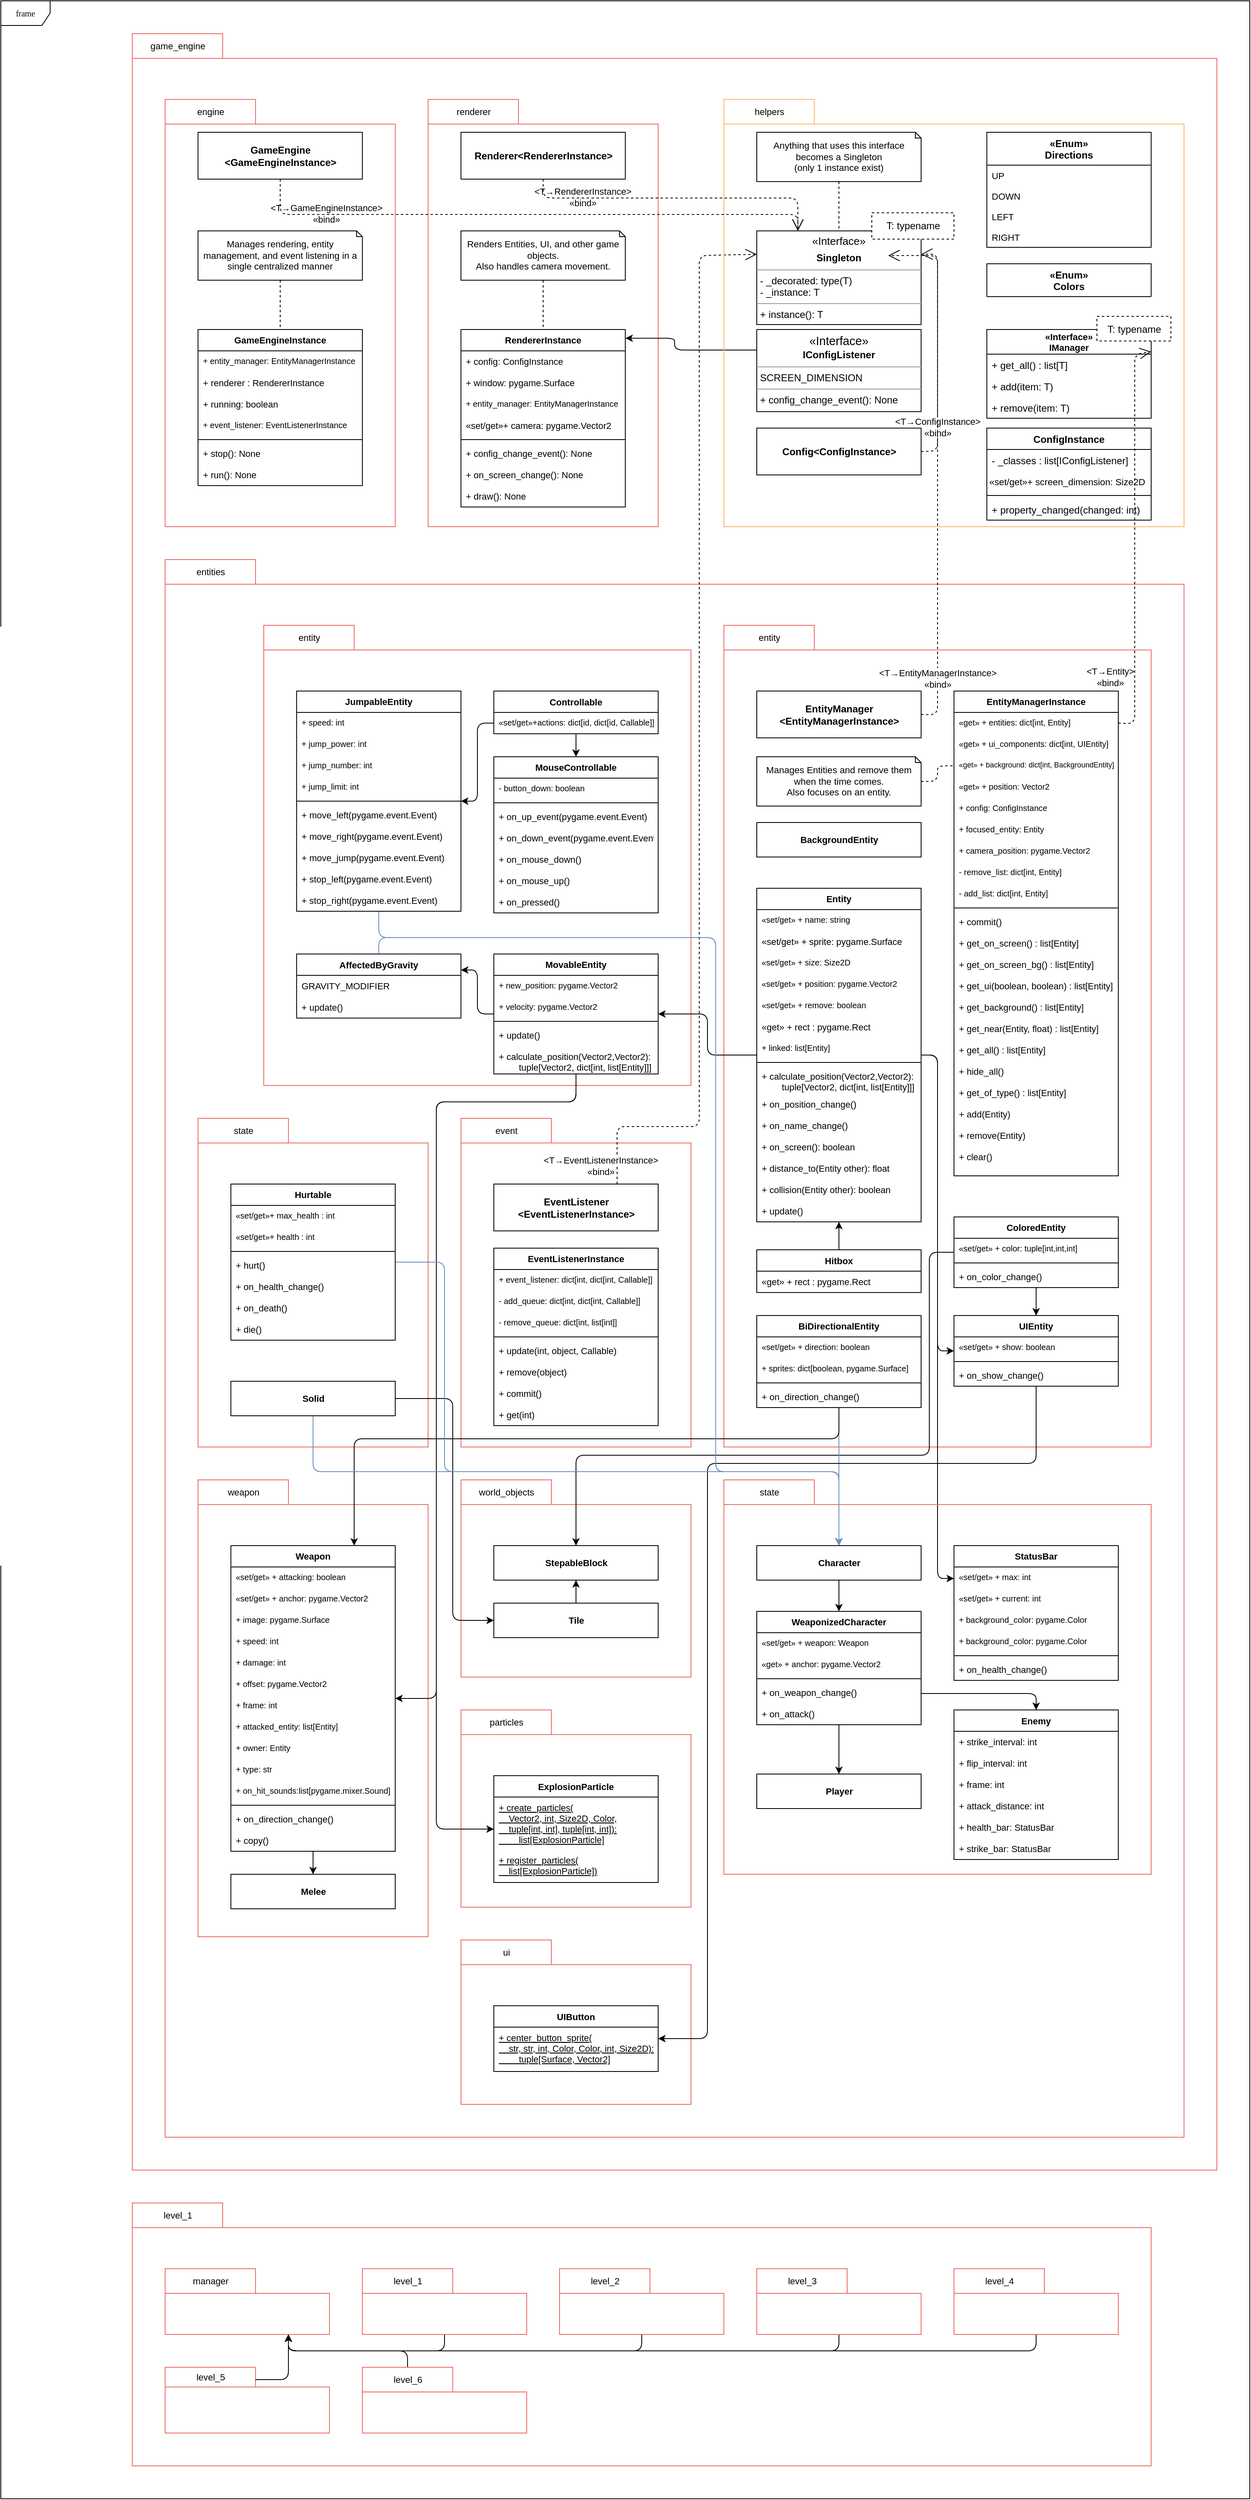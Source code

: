 <mxfile version="17.5.0" type="device"><diagram name="Page-1" id="c4acf3e9-155e-7222-9cf6-157b1a14988f"><mxGraphModel dx="2736" dy="1628" grid="1" gridSize="10" guides="1" tooltips="1" connect="1" arrows="1" fold="1" page="1" pageScale="1" pageWidth="850" pageHeight="1100" background="none" math="0" shadow="0"><root><mxCell id="0"/><mxCell id="1" parent="0"/><mxCell id="XhzlVQzOu4wwVAeUgT8x-113" value="" style="rounded=0;whiteSpace=wrap;html=1;shadow=0;glass=0;sketch=0;fontFamily=Helvetica;fontSize=11;fillColor=none;strokeColor=#EA6B66;" vertex="1" parent="1"><mxGeometry x="240" y="710" width="1240" height="1890" as="geometry"/></mxCell><mxCell id="XhzlVQzOu4wwVAeUgT8x-115" value="" style="rounded=0;whiteSpace=wrap;html=1;shadow=0;glass=0;sketch=0;fontFamily=Helvetica;fontSize=11;fillColor=none;strokeColor=#EA6B66;" vertex="1" parent="1"><mxGeometry x="200" y="70" width="1320" height="2570" as="geometry"/></mxCell><mxCell id="XhzlVQzOu4wwVAeUgT8x-108" value="" style="rounded=0;whiteSpace=wrap;html=1;shadow=0;glass=0;sketch=0;fontFamily=Helvetica;fontSize=11;fillColor=none;strokeColor=#EA6B66;" vertex="1" parent="1"><mxGeometry x="280" y="1830" width="280" height="526" as="geometry"/></mxCell><mxCell id="XhzlVQzOu4wwVAeUgT8x-109" value="weapon" style="html=1;rounded=0;shadow=0;glass=0;sketch=0;fontFamily=Helvetica;fontSize=11;strokeColor=#EA6B66;fillColor=none;" vertex="1" parent="1"><mxGeometry x="280" y="1800" width="110" height="30" as="geometry"/></mxCell><mxCell id="XhzlVQzOu4wwVAeUgT8x-102" value="" style="rounded=0;whiteSpace=wrap;html=1;shadow=0;glass=0;sketch=0;fontFamily=Helvetica;fontSize=11;fillColor=none;strokeColor=#EA6B66;" vertex="1" parent="1"><mxGeometry x="600" y="2110" width="280" height="210" as="geometry"/></mxCell><mxCell id="XhzlVQzOu4wwVAeUgT8x-103" value="particles" style="html=1;rounded=0;shadow=0;glass=0;sketch=0;fontFamily=Helvetica;fontSize=11;strokeColor=#EA6B66;fillColor=none;" vertex="1" parent="1"><mxGeometry x="600" y="2080" width="110" height="30" as="geometry"/></mxCell><mxCell id="XhzlVQzOu4wwVAeUgT8x-96" value="" style="rounded=0;whiteSpace=wrap;html=1;shadow=0;glass=0;sketch=0;fontFamily=Helvetica;fontSize=11;fillColor=none;strokeColor=#EA6B66;" vertex="1" parent="1"><mxGeometry x="600" y="1830" width="280" height="210" as="geometry"/></mxCell><mxCell id="XhzlVQzOu4wwVAeUgT8x-97" value="world_objects" style="html=1;rounded=0;shadow=0;glass=0;sketch=0;fontFamily=Helvetica;fontSize=11;strokeColor=#EA6B66;fillColor=none;" vertex="1" parent="1"><mxGeometry x="600" y="1800" width="110" height="30" as="geometry"/></mxCell><mxCell id="XhzlVQzOu4wwVAeUgT8x-93" value="" style="rounded=0;whiteSpace=wrap;html=1;shadow=0;glass=0;sketch=0;fontFamily=Helvetica;fontSize=11;fillColor=none;strokeColor=#EA6B66;" vertex="1" parent="1"><mxGeometry x="600" y="2390" width="280" height="170" as="geometry"/></mxCell><mxCell id="XhzlVQzOu4wwVAeUgT8x-94" value="ui" style="html=1;rounded=0;shadow=0;glass=0;sketch=0;fontFamily=Helvetica;fontSize=11;strokeColor=#EA6B66;fillColor=none;" vertex="1" parent="1"><mxGeometry x="600" y="2360" width="110" height="30" as="geometry"/></mxCell><mxCell id="6Y_O5W4qdddylRkEm7cb-290" value="" style="rounded=0;whiteSpace=wrap;html=1;shadow=0;glass=0;sketch=0;fontFamily=Helvetica;fontSize=11;fillColor=none;strokeColor=#EA6B66;" parent="1" vertex="1"><mxGeometry x="280" y="1390" width="280" height="370" as="geometry"/></mxCell><mxCell id="XhzlVQzOu4wwVAeUgT8x-6" value="" style="rounded=0;whiteSpace=wrap;html=1;shadow=0;glass=0;sketch=0;fontFamily=Helvetica;fontSize=11;fillColor=none;strokeColor=#EA6B66;" vertex="1" parent="1"><mxGeometry x="600" y="1390" width="280" height="370" as="geometry"/></mxCell><mxCell id="XhzlVQzOu4wwVAeUgT8x-8" value="&lt;span style=&quot;background-color: rgb(255 , 255 , 255)&quot;&gt;&amp;lt;T→EventListenerInstance&amp;gt;&lt;br&gt;&lt;font style=&quot;font-size: 11px&quot;&gt;&lt;span style=&quot;margin: 0px ; padding: 0px ; line-height: 1.4&quot;&gt;«&lt;/span&gt;&lt;span style=&quot;margin: 0px ; padding: 0px ; line-height: 1.4&quot;&gt;bind»&lt;/span&gt;&lt;/font&gt;&lt;/span&gt;" style="endArrow=open;endSize=12;dashed=1;html=1;rounded=1;labelBackgroundColor=none;entryX=0;entryY=0.25;entryDx=0;entryDy=0;exitX=0.75;exitY=0;exitDx=0;exitDy=0;" edge="1" parent="1" source="XhzlVQzOu4wwVAeUgT8x-5" target="6Y_O5W4qdddylRkEm7cb-5"><mxGeometry x="-0.968" y="20" width="160" relative="1" as="geometry"><mxPoint x="870" y="1360" as="sourcePoint"/><mxPoint x="1110" y="713" as="targetPoint"/><mxPoint as="offset"/><Array as="points"><mxPoint x="790" y="1370"/><mxPoint x="890" y="1370"/><mxPoint x="890" y="730"/><mxPoint x="890" y="310"/></Array></mxGeometry></mxCell><mxCell id="6Y_O5W4qdddylRkEm7cb-269" value="" style="rounded=0;whiteSpace=wrap;html=1;shadow=0;glass=0;sketch=0;fontFamily=Helvetica;fontSize=11;fillColor=none;strokeColor=#EA6B66;" parent="1" vertex="1"><mxGeometry x="360" y="790" width="520" height="530" as="geometry"/></mxCell><mxCell id="6Y_O5W4qdddylRkEm7cb-206" value="" style="rounded=0;whiteSpace=wrap;html=1;shadow=0;glass=0;sketch=0;fontFamily=Helvetica;fontSize=11;fillColor=none;strokeColor=#EA6B66;" parent="1" vertex="1"><mxGeometry x="920" y="790" width="520" height="970" as="geometry"/></mxCell><mxCell id="6Y_O5W4qdddylRkEm7cb-207" value="entity" style="html=1;rounded=0;shadow=0;glass=0;sketch=0;fontFamily=Helvetica;fontSize=11;strokeColor=#EA6B66;fillColor=none;" parent="1" vertex="1"><mxGeometry x="920" y="760" width="110" height="30" as="geometry"/></mxCell><mxCell id="6Y_O5W4qdddylRkEm7cb-78" value="" style="rounded=0;whiteSpace=wrap;html=1;shadow=0;glass=0;sketch=0;fontFamily=Helvetica;fontSize=11;fillColor=none;strokeColor=#EA6B66;" parent="1" vertex="1"><mxGeometry x="560" y="150" width="280" height="490" as="geometry"/></mxCell><mxCell id="6Y_O5W4qdddylRkEm7cb-79" value="renderer" style="html=1;rounded=0;shadow=0;glass=0;sketch=0;fontFamily=Helvetica;fontSize=11;strokeColor=#EA6B66;fillColor=none;" parent="1" vertex="1"><mxGeometry x="560" y="120" width="110" height="30" as="geometry"/></mxCell><mxCell id="17acba5748e5396b-1" value="frame" style="shape=umlFrame;whiteSpace=wrap;html=1;rounded=0;shadow=0;comic=0;labelBackgroundColor=none;strokeWidth=1;fontFamily=Verdana;fontSize=10;align=center;movable=1;strokeColor=default;" parent="1" vertex="1"><mxGeometry x="40" width="1520" height="3040" as="geometry"/></mxCell><mxCell id="6Y_O5W4qdddylRkEm7cb-76" value="&amp;lt;T→RendererInstance&amp;gt;&lt;br&gt;&lt;font style=&quot;font-size: 11px&quot;&gt;&lt;span style=&quot;margin: 0px ; padding: 0px ; line-height: 1.4&quot;&gt;«&lt;/span&gt;&lt;span style=&quot;margin: 0px ; padding: 0px ; line-height: 1.4&quot;&gt;bind»&lt;/span&gt;&lt;/font&gt;" style="endArrow=open;endSize=12;dashed=1;html=1;rounded=1;labelBackgroundColor=none;exitX=0.5;exitY=1;exitDx=0;exitDy=0;entryX=0.25;entryY=0;entryDx=0;entryDy=0;" parent="1" source="6Y_O5W4qdddylRkEm7cb-77" target="6Y_O5W4qdddylRkEm7cb-5" edge="1"><mxGeometry x="-0.622" width="160" relative="1" as="geometry"><mxPoint x="-670" y="186" as="sourcePoint"/><mxPoint x="920" y="280" as="targetPoint"/><mxPoint as="offset"/><Array as="points"><mxPoint x="700" y="240"/><mxPoint x="1010" y="240"/></Array></mxGeometry></mxCell><mxCell id="6Y_O5W4qdddylRkEm7cb-77" value="&lt;font face=&quot;Helvetica&quot;&gt;&lt;b&gt;Renderer&amp;lt;RendererInstance&amp;gt;&lt;/b&gt;&lt;/font&gt;" style="html=1;fontFamily=Comic Sans MS;strokeColor=default;recursiveResize=0;expand=0;resizable=0;movable=1;deletable=0;enumerate=0;cloneable=0;rotatable=0;rounded=0;" parent="1" vertex="1"><mxGeometry x="600" y="160" width="200" height="57" as="geometry"/></mxCell><mxCell id="6Y_O5W4qdddylRkEm7cb-81" value="RendererInstance" style="swimlane;fontStyle=1;align=center;verticalAlign=top;childLayout=stackLayout;horizontal=1;startSize=26;horizontalStack=0;resizeParent=1;resizeParentMax=0;resizeLast=0;collapsible=1;marginBottom=0;rounded=0;shadow=0;glass=0;sketch=0;fontFamily=Helvetica;fontSize=11;strokeColor=default;fillColor=none;" parent="1" vertex="1"><mxGeometry x="600" y="400" width="200" height="216" as="geometry"><mxRectangle x="880" y="200" width="200" height="26" as="alternateBounds"/></mxGeometry></mxCell><mxCell id="6Y_O5W4qdddylRkEm7cb-82" value="+ config: ConfigInstance" style="text;strokeColor=none;fillColor=none;align=left;verticalAlign=top;spacingLeft=4;spacingRight=4;overflow=hidden;rotatable=0;points=[[0,0.5],[1,0.5]];portConstraint=eastwest;rounded=0;shadow=0;glass=0;sketch=0;fontFamily=Helvetica;fontSize=11;" parent="6Y_O5W4qdddylRkEm7cb-81" vertex="1"><mxGeometry y="26" width="200" height="26" as="geometry"/></mxCell><mxCell id="6Y_O5W4qdddylRkEm7cb-87" value="+ window: pygame.Surface" style="text;strokeColor=none;fillColor=none;align=left;verticalAlign=top;spacingLeft=4;spacingRight=4;overflow=hidden;rotatable=0;points=[[0,0.5],[1,0.5]];portConstraint=eastwest;rounded=0;shadow=0;glass=0;sketch=0;fontFamily=Helvetica;fontSize=11;" parent="6Y_O5W4qdddylRkEm7cb-81" vertex="1"><mxGeometry y="52" width="200" height="26" as="geometry"/></mxCell><mxCell id="6Y_O5W4qdddylRkEm7cb-88" value="+ entity_manager: EntityManagerInstance" style="text;strokeColor=none;fillColor=none;align=left;verticalAlign=top;spacingLeft=4;spacingRight=4;overflow=hidden;rotatable=0;points=[[0,0.5],[1,0.5]];portConstraint=eastwest;rounded=0;shadow=0;glass=0;sketch=0;fontFamily=Helvetica;fontSize=10;" parent="6Y_O5W4qdddylRkEm7cb-81" vertex="1"><mxGeometry y="78" width="200" height="26" as="geometry"/></mxCell><mxCell id="6Y_O5W4qdddylRkEm7cb-89" value="«set/get»+ camera: pygame.Vector2" style="text;strokeColor=none;fillColor=none;align=left;verticalAlign=top;spacingLeft=4;spacingRight=4;overflow=hidden;rotatable=0;points=[[0,0.5],[1,0.5]];portConstraint=eastwest;rounded=0;shadow=0;glass=0;sketch=0;fontFamily=Helvetica;fontSize=11;" parent="6Y_O5W4qdddylRkEm7cb-81" vertex="1"><mxGeometry y="104" width="200" height="26" as="geometry"/></mxCell><mxCell id="6Y_O5W4qdddylRkEm7cb-83" value="" style="line;strokeWidth=1;fillColor=none;align=left;verticalAlign=middle;spacingTop=-1;spacingLeft=3;spacingRight=3;rotatable=0;labelPosition=right;points=[];portConstraint=eastwest;rounded=0;shadow=0;glass=0;sketch=0;fontFamily=Helvetica;fontSize=11;" parent="6Y_O5W4qdddylRkEm7cb-81" vertex="1"><mxGeometry y="130" width="200" height="8" as="geometry"/></mxCell><mxCell id="6Y_O5W4qdddylRkEm7cb-84" value="+ config_change_event(): None" style="text;strokeColor=none;fillColor=none;align=left;verticalAlign=top;spacingLeft=4;spacingRight=4;overflow=hidden;rotatable=0;points=[[0,0.5],[1,0.5]];portConstraint=eastwest;rounded=0;shadow=0;glass=0;sketch=0;fontFamily=Helvetica;fontSize=11;" parent="6Y_O5W4qdddylRkEm7cb-81" vertex="1"><mxGeometry y="138" width="200" height="26" as="geometry"/></mxCell><mxCell id="6Y_O5W4qdddylRkEm7cb-90" value="+ on_screen_change(): None" style="text;strokeColor=none;fillColor=none;align=left;verticalAlign=top;spacingLeft=4;spacingRight=4;overflow=hidden;rotatable=0;points=[[0,0.5],[1,0.5]];portConstraint=eastwest;rounded=0;shadow=0;glass=0;sketch=0;fontFamily=Helvetica;fontSize=11;" parent="6Y_O5W4qdddylRkEm7cb-81" vertex="1"><mxGeometry y="164" width="200" height="26" as="geometry"/></mxCell><mxCell id="6Y_O5W4qdddylRkEm7cb-91" value="+ draw(): None" style="text;strokeColor=none;fillColor=none;align=left;verticalAlign=top;spacingLeft=4;spacingRight=4;overflow=hidden;rotatable=0;points=[[0,0.5],[1,0.5]];portConstraint=eastwest;rounded=0;shadow=0;glass=0;sketch=0;fontFamily=Helvetica;fontSize=11;" parent="6Y_O5W4qdddylRkEm7cb-81" vertex="1"><mxGeometry y="190" width="200" height="26" as="geometry"/></mxCell><mxCell id="6Y_O5W4qdddylRkEm7cb-86" style="edgeStyle=orthogonalEdgeStyle;rounded=1;orthogonalLoop=1;jettySize=auto;html=1;labelBackgroundColor=none;fontFamily=Helvetica;fontSize=11;endArrow=classic;endFill=1;exitX=0;exitY=0.25;exitDx=0;exitDy=0;entryX=1.001;entryY=0.049;entryDx=0;entryDy=0;entryPerimeter=0;" parent="1" source="6Y_O5W4qdddylRkEm7cb-10" target="6Y_O5W4qdddylRkEm7cb-81" edge="1"><mxGeometry relative="1" as="geometry"><mxPoint x="860" y="370" as="targetPoint"/><Array as="points"><mxPoint x="860" y="425"/><mxPoint x="860" y="411"/></Array></mxGeometry></mxCell><mxCell id="6Y_O5W4qdddylRkEm7cb-72" value="" style="rounded=0;whiteSpace=wrap;html=1;shadow=0;glass=0;sketch=0;fontFamily=Helvetica;fontSize=11;fillColor=none;strokeColor=#FFB366;" parent="1" vertex="1"><mxGeometry x="920" y="150" width="560" height="490" as="geometry"/></mxCell><mxCell id="6Y_O5W4qdddylRkEm7cb-6" value="ConfigInstance" style="swimlane;fontStyle=1;align=center;verticalAlign=top;childLayout=stackLayout;horizontal=1;startSize=26;horizontalStack=0;resizeParent=1;resizeParentMax=0;resizeLast=0;collapsible=1;marginBottom=0;strokeColor=default;enumerate=0;deletable=0;cloneable=0;rotatable=0;resizable=0;movable=1;" parent="1" vertex="1"><mxGeometry x="1240" y="520" width="200" height="112" as="geometry"/></mxCell><mxCell id="6Y_O5W4qdddylRkEm7cb-7" value="- _classes : list[IConfigListener]&#10;" style="text;strokeColor=none;fillColor=none;align=left;verticalAlign=top;spacingLeft=4;spacingRight=4;overflow=hidden;rotatable=0;points=[[0,0.5],[1,0.5]];portConstraint=eastwest;" parent="6Y_O5W4qdddylRkEm7cb-6" vertex="1"><mxGeometry y="26" width="200" height="26" as="geometry"/></mxCell><mxCell id="6Y_O5W4qdddylRkEm7cb-26" value="«set/get»+ screen_dimension: Size2D" style="text;strokeColor=none;fillColor=none;align=left;verticalAlign=top;spacingLeft=1;spacingRight=4;overflow=hidden;rotatable=0;points=[[0,0.5],[1,0.5]];portConstraint=eastwest;fontFamily=Helvetica;fontSize=11.25;" parent="6Y_O5W4qdddylRkEm7cb-6" vertex="1"><mxGeometry y="52" width="200" height="26" as="geometry"/></mxCell><mxCell id="6Y_O5W4qdddylRkEm7cb-8" value="" style="line;strokeWidth=1;fillColor=none;align=left;verticalAlign=middle;spacingTop=-1;spacingLeft=3;spacingRight=3;rotatable=0;labelPosition=right;points=[];portConstraint=eastwest;" parent="6Y_O5W4qdddylRkEm7cb-6" vertex="1"><mxGeometry y="78" width="200" height="8" as="geometry"/></mxCell><mxCell id="6Y_O5W4qdddylRkEm7cb-9" value="+ property_changed(changed: int)" style="text;strokeColor=none;fillColor=none;align=left;verticalAlign=top;spacingLeft=4;spacingRight=4;overflow=hidden;rotatable=0;points=[[0,0.5],[1,0.5]];portConstraint=eastwest;" parent="6Y_O5W4qdddylRkEm7cb-6" vertex="1"><mxGeometry y="86" width="200" height="26" as="geometry"/></mxCell><mxCell id="6Y_O5W4qdddylRkEm7cb-10" value="&lt;p style=&quot;margin: 0px ; margin-top: 4px ; text-align: center&quot;&gt;&lt;span style=&quot;margin: 0px ; padding: 0px ; line-height: 1.4 ; background: rgb(255 , 255 , 255) ; font-size: 14.4px&quot;&gt;«&lt;/span&gt;&lt;span style=&quot;margin: 0px ; padding: 0px ; line-height: 1.4 ; background: rgb(255 , 255 , 255) ; font-size: 14.4px&quot;&gt;Interface»&lt;/span&gt;&lt;br&gt;&lt;b&gt;IConfigListener&lt;/b&gt;&lt;/p&gt;&lt;hr size=&quot;1&quot;&gt;&lt;p style=&quot;margin: 0px ; margin-left: 4px&quot;&gt;SCREEN_DIMENSION&lt;/p&gt;&lt;hr size=&quot;1&quot;&gt;&lt;p style=&quot;margin: 0px ; margin-left: 4px&quot;&gt;+ config_change_event(): None&lt;/p&gt;" style="verticalAlign=top;align=left;overflow=fill;fontSize=12;fontFamily=Helvetica;html=1;strokeColor=default;movable=1;resizable=1;cloneable=0;deletable=0;rotatable=0;" parent="1" vertex="1"><mxGeometry x="960" y="400" width="200" height="100" as="geometry"/></mxCell><mxCell id="6Y_O5W4qdddylRkEm7cb-13" value="" style="group;movable=1;resizable=0;" parent="1" vertex="1" connectable="0"><mxGeometry x="960" y="260" width="240" height="134" as="geometry"/></mxCell><mxCell id="6Y_O5W4qdddylRkEm7cb-5" value="&lt;p style=&quot;margin: 4px 0px 0px ; text-align: center ; font-size: 13px&quot;&gt;&lt;span style=&quot;margin: 0px ; padding: 0px ; line-height: 1.4 ; background: rgb(255 , 255 , 255)&quot;&gt;«&lt;/span&gt;&lt;span style=&quot;margin: 0px ; padding: 0px ; line-height: 1.4 ; background: rgb(255 , 255 , 255)&quot;&gt;Interface»&lt;/span&gt;&lt;b&gt;&lt;br&gt;&lt;/b&gt;&lt;/p&gt;&lt;p style=&quot;margin: 0px ; margin-top: 4px ; text-align: center&quot;&gt;&lt;b&gt;Singleton&lt;/b&gt;&lt;/p&gt;&lt;hr size=&quot;1&quot;&gt;&lt;p style=&quot;margin: 0px ; margin-left: 4px&quot;&gt;- _decorated: type(T)&lt;br&gt;&lt;/p&gt;&lt;p style=&quot;margin: 0px ; margin-left: 4px&quot;&gt;- _instance: T&lt;br&gt;&lt;/p&gt;&lt;hr size=&quot;1&quot;&gt;&lt;p style=&quot;margin: 0px ; margin-left: 4px&quot;&gt;+ instance(): T&lt;/p&gt;" style="verticalAlign=top;align=left;overflow=fill;fontSize=12;fontFamily=Helvetica;html=1;strokeColor=default;movable=1;resizable=0;" parent="6Y_O5W4qdddylRkEm7cb-13" vertex="1"><mxGeometry y="20" width="200" height="114" as="geometry"/></mxCell><mxCell id="6Y_O5W4qdddylRkEm7cb-12" value="T: typename" style="html=1;strokeColor=default;dashed=1;rotatable=0;cloneable=0;deletable=0;resizable=1;movable=1;" parent="6Y_O5W4qdddylRkEm7cb-13" vertex="1"><mxGeometry x="140" y="-2" width="100" height="32" as="geometry"/></mxCell><mxCell id="6Y_O5W4qdddylRkEm7cb-23" value="&lt;span style=&quot;background-color: rgb(255 , 255 , 255)&quot;&gt;&amp;lt;T→ConfigInstance&amp;gt;&lt;br&gt;&lt;font style=&quot;font-size: 11px&quot;&gt;&lt;span style=&quot;margin: 0px ; padding: 0px ; line-height: 1.4&quot;&gt;«&lt;/span&gt;&lt;span style=&quot;margin: 0px ; padding: 0px ; line-height: 1.4&quot;&gt;bind»&lt;/span&gt;&lt;/font&gt;&lt;/span&gt;" style="endArrow=open;endSize=12;dashed=1;html=1;rounded=1;labelBackgroundColor=none;exitX=1;exitY=0.5;exitDx=0;exitDy=0;entryX=1;entryY=0.25;entryDx=0;entryDy=0;" parent="1" source="6Y_O5W4qdddylRkEm7cb-24" target="6Y_O5W4qdddylRkEm7cb-5" edge="1"><mxGeometry x="-0.657" width="160" relative="1" as="geometry"><mxPoint x="780" y="310" as="sourcePoint"/><mxPoint x="1060" y="400" as="targetPoint"/><Array as="points"><mxPoint x="1180" y="548"/><mxPoint x="1180" y="308"/></Array><mxPoint as="offset"/></mxGeometry></mxCell><mxCell id="6Y_O5W4qdddylRkEm7cb-24" value="&lt;font face=&quot;Helvetica&quot;&gt;&lt;b&gt;Config&amp;lt;ConfigInstance&amp;gt;&lt;/b&gt;&lt;/font&gt;" style="html=1;fontFamily=Comic Sans MS;strokeColor=default;recursiveResize=0;expand=0;resizable=0;movable=1;deletable=0;enumerate=0;cloneable=0;rotatable=0;rounded=0;" parent="1" vertex="1"><mxGeometry x="960" y="520" width="200" height="57" as="geometry"/></mxCell><mxCell id="6Y_O5W4qdddylRkEm7cb-36" value="«Enum»&#10;Directions" style="swimlane;fontStyle=1;childLayout=stackLayout;horizontal=1;startSize=40;horizontalStack=0;resizeParent=1;resizeParentMax=0;resizeLast=0;collapsible=1;marginBottom=0;rounded=0;fontFamily=Helvetica;fontSize=12;" parent="1" vertex="1"><mxGeometry x="1240" y="160" width="200" height="140" as="geometry"><mxRectangle x="320" y="156" width="200" height="40" as="alternateBounds"/></mxGeometry></mxCell><mxCell id="6Y_O5W4qdddylRkEm7cb-37" value="UP" style="text;strokeColor=none;fillColor=none;align=left;verticalAlign=top;spacingLeft=4;spacingRight=4;overflow=hidden;rotatable=0;points=[[0,0.5],[1,0.5]];portConstraint=eastwest;rounded=0;fontFamily=Helvetica;fontSize=11;" parent="6Y_O5W4qdddylRkEm7cb-36" vertex="1"><mxGeometry y="40" width="200" height="25" as="geometry"/></mxCell><mxCell id="6Y_O5W4qdddylRkEm7cb-38" value="DOWN" style="text;strokeColor=none;fillColor=none;align=left;verticalAlign=top;spacingLeft=4;spacingRight=4;overflow=hidden;rotatable=0;points=[[0,0.5],[1,0.5]];portConstraint=eastwest;rounded=0;fontFamily=Helvetica;fontSize=11;" parent="6Y_O5W4qdddylRkEm7cb-36" vertex="1"><mxGeometry y="65" width="200" height="25" as="geometry"/></mxCell><mxCell id="6Y_O5W4qdddylRkEm7cb-39" value="LEFT" style="text;strokeColor=none;fillColor=none;align=left;verticalAlign=top;spacingLeft=4;spacingRight=4;overflow=hidden;rotatable=0;points=[[0,0.5],[1,0.5]];portConstraint=eastwest;rounded=0;fontFamily=Helvetica;fontSize=11;" parent="6Y_O5W4qdddylRkEm7cb-36" vertex="1"><mxGeometry y="90" width="200" height="25" as="geometry"/></mxCell><mxCell id="6Y_O5W4qdddylRkEm7cb-40" value="RIGHT" style="text;strokeColor=none;fillColor=none;align=left;verticalAlign=top;spacingLeft=4;spacingRight=4;overflow=hidden;rotatable=0;points=[[0,0.5],[1,0.5]];portConstraint=eastwest;rounded=0;fontFamily=Helvetica;fontSize=11;" parent="6Y_O5W4qdddylRkEm7cb-36" vertex="1"><mxGeometry y="115" width="200" height="25" as="geometry"/></mxCell><mxCell id="6Y_O5W4qdddylRkEm7cb-41" value="«Enum»&#10;Colors" style="swimlane;fontStyle=1;childLayout=stackLayout;horizontal=1;startSize=40;horizontalStack=0;resizeParent=1;resizeParentMax=0;resizeLast=0;collapsible=1;marginBottom=0;rounded=0;fontFamily=Helvetica;fontSize=12;" parent="1" vertex="1" collapsed="1"><mxGeometry x="1240" y="320" width="200" height="40" as="geometry"><mxRectangle x="320" y="40" width="200" height="300" as="alternateBounds"/></mxGeometry></mxCell><mxCell id="6Y_O5W4qdddylRkEm7cb-42" value="BLACK" style="text;strokeColor=none;fillColor=none;align=left;verticalAlign=top;spacingLeft=4;spacingRight=4;overflow=hidden;rotatable=0;points=[[0,0.5],[1,0.5]];portConstraint=eastwest;rounded=0;fontFamily=Helvetica;fontSize=12;" parent="6Y_O5W4qdddylRkEm7cb-41" vertex="1"><mxGeometry y="40" width="200" height="26" as="geometry"/></mxCell><mxCell id="6Y_O5W4qdddylRkEm7cb-43" value="WHITE" style="text;strokeColor=none;fillColor=none;align=left;verticalAlign=top;spacingLeft=4;spacingRight=4;overflow=hidden;rotatable=0;points=[[0,0.5],[1,0.5]];portConstraint=eastwest;rounded=0;fontFamily=Helvetica;fontSize=12;" parent="6Y_O5W4qdddylRkEm7cb-41" vertex="1"><mxGeometry y="66" width="200" height="26" as="geometry"/></mxCell><mxCell id="6Y_O5W4qdddylRkEm7cb-44" value="RED" style="text;strokeColor=none;fillColor=none;align=left;verticalAlign=top;spacingLeft=4;spacingRight=4;overflow=hidden;rotatable=0;points=[[0,0.5],[1,0.5]];portConstraint=eastwest;rounded=0;fontFamily=Helvetica;fontSize=12;" parent="6Y_O5W4qdddylRkEm7cb-41" vertex="1"><mxGeometry y="92" width="200" height="26" as="geometry"/></mxCell><mxCell id="6Y_O5W4qdddylRkEm7cb-46" value="GREEN" style="text;strokeColor=none;fillColor=none;align=left;verticalAlign=top;spacingLeft=4;spacingRight=4;overflow=hidden;rotatable=0;points=[[0,0.5],[1,0.5]];portConstraint=eastwest;rounded=0;fontFamily=Helvetica;fontSize=12;" parent="6Y_O5W4qdddylRkEm7cb-41" vertex="1"><mxGeometry y="118" width="200" height="26" as="geometry"/></mxCell><mxCell id="6Y_O5W4qdddylRkEm7cb-48" value="BLUE" style="text;strokeColor=none;fillColor=none;align=left;verticalAlign=top;spacingLeft=4;spacingRight=4;overflow=hidden;rotatable=0;points=[[0,0.5],[1,0.5]];portConstraint=eastwest;rounded=0;fontFamily=Helvetica;fontSize=12;" parent="6Y_O5W4qdddylRkEm7cb-41" vertex="1"><mxGeometry y="144" width="200" height="26" as="geometry"/></mxCell><mxCell id="6Y_O5W4qdddylRkEm7cb-47" value="YELLOW" style="text;strokeColor=none;fillColor=none;align=left;verticalAlign=top;spacingLeft=4;spacingRight=4;overflow=hidden;rotatable=0;points=[[0,0.5],[1,0.5]];portConstraint=eastwest;rounded=0;fontFamily=Helvetica;fontSize=12;" parent="6Y_O5W4qdddylRkEm7cb-41" vertex="1"><mxGeometry y="170" width="200" height="26" as="geometry"/></mxCell><mxCell id="6Y_O5W4qdddylRkEm7cb-45" value="PURPLE" style="text;strokeColor=none;fillColor=none;align=left;verticalAlign=top;spacingLeft=4;spacingRight=4;overflow=hidden;rotatable=0;points=[[0,0.5],[1,0.5]];portConstraint=eastwest;rounded=0;fontFamily=Helvetica;fontSize=12;" parent="6Y_O5W4qdddylRkEm7cb-41" vertex="1"><mxGeometry y="196" width="200" height="26" as="geometry"/></mxCell><mxCell id="6Y_O5W4qdddylRkEm7cb-51" value="CYAN" style="text;strokeColor=none;fillColor=none;align=left;verticalAlign=top;spacingLeft=4;spacingRight=4;overflow=hidden;rotatable=0;points=[[0,0.5],[1,0.5]];portConstraint=eastwest;rounded=0;fontFamily=Helvetica;fontSize=12;" parent="6Y_O5W4qdddylRkEm7cb-41" vertex="1"><mxGeometry y="222" width="200" height="26" as="geometry"/></mxCell><mxCell id="6Y_O5W4qdddylRkEm7cb-50" value="BUTTON" style="text;strokeColor=none;fillColor=none;align=left;verticalAlign=top;spacingLeft=4;spacingRight=4;overflow=hidden;rotatable=0;points=[[0,0.5],[1,0.5]];portConstraint=eastwest;rounded=0;fontFamily=Helvetica;fontSize=12;" parent="6Y_O5W4qdddylRkEm7cb-41" vertex="1"><mxGeometry y="248" width="200" height="26" as="geometry"/></mxCell><mxCell id="6Y_O5W4qdddylRkEm7cb-49" value="UI" style="text;strokeColor=none;fillColor=none;align=left;verticalAlign=top;spacingLeft=4;spacingRight=4;overflow=hidden;rotatable=0;points=[[0,0.5],[1,0.5]];portConstraint=eastwest;rounded=0;fontFamily=Helvetica;fontSize=12;" parent="6Y_O5W4qdddylRkEm7cb-41" vertex="1"><mxGeometry y="274" width="200" height="26" as="geometry"/></mxCell><mxCell id="6Y_O5W4qdddylRkEm7cb-67" style="edgeStyle=orthogonalEdgeStyle;orthogonalLoop=1;jettySize=auto;html=1;entryX=0.5;entryY=0;entryDx=0;entryDy=0;labelBackgroundColor=none;fontFamily=Helvetica;fontSize=11.25;exitX=0.5;exitY=1;exitDx=0;exitDy=0;exitPerimeter=0;dashed=1;rounded=1;endArrow=none;endFill=0;" parent="1" source="6Y_O5W4qdddylRkEm7cb-65" target="6Y_O5W4qdddylRkEm7cb-5" edge="1"><mxGeometry relative="1" as="geometry"><mxPoint x="1000" y="250" as="sourcePoint"/></mxGeometry></mxCell><mxCell id="6Y_O5W4qdddylRkEm7cb-65" value="Anything that uses this interface becomes a Singleton&lt;br&gt;(only 1 instance exist)" style="shape=note;size=7;whiteSpace=wrap;html=1;rounded=0;shadow=0;glass=0;sketch=0;fontFamily=Helvetica;fontSize=11.25;" parent="1" vertex="1"><mxGeometry x="960" y="160" width="200" height="60" as="geometry"/></mxCell><mxCell id="6Y_O5W4qdddylRkEm7cb-71" value="helpers" style="html=1;rounded=0;shadow=0;glass=0;sketch=0;fontFamily=Helvetica;fontSize=11;strokeColor=#FFB366;fillColor=none;" parent="1" vertex="1"><mxGeometry x="920" y="120" width="110" height="30" as="geometry"/></mxCell><mxCell id="6Y_O5W4qdddylRkEm7cb-93" value="" style="rounded=0;whiteSpace=wrap;html=1;shadow=0;glass=0;sketch=0;fontFamily=Helvetica;fontSize=11;fillColor=none;strokeColor=#EA6B66;" parent="1" vertex="1"><mxGeometry x="240" y="150" width="280" height="490" as="geometry"/></mxCell><mxCell id="6Y_O5W4qdddylRkEm7cb-94" value="engine" style="html=1;rounded=0;shadow=0;glass=0;sketch=0;fontFamily=Helvetica;fontSize=11;strokeColor=#EA6B66;fillColor=none;" parent="1" vertex="1"><mxGeometry x="240" y="120" width="110" height="30" as="geometry"/></mxCell><mxCell id="6Y_O5W4qdddylRkEm7cb-95" value="&lt;font face=&quot;Helvetica&quot;&gt;&lt;b&gt;GameEngine&lt;br&gt;&amp;lt;GameEngineInstance&amp;gt;&lt;/b&gt;&lt;/font&gt;" style="html=1;fontFamily=Comic Sans MS;strokeColor=default;recursiveResize=0;expand=0;resizable=0;movable=1;deletable=0;enumerate=0;cloneable=0;rotatable=0;rounded=0;" parent="1" vertex="1"><mxGeometry x="280" y="160" width="200" height="57" as="geometry"/></mxCell><mxCell id="6Y_O5W4qdddylRkEm7cb-96" value="GameEngineInstance" style="swimlane;fontStyle=1;align=center;verticalAlign=top;childLayout=stackLayout;horizontal=1;startSize=26;horizontalStack=0;resizeParent=1;resizeParentMax=0;resizeLast=0;collapsible=1;marginBottom=0;rounded=0;shadow=0;glass=0;sketch=0;fontFamily=Helvetica;fontSize=11;strokeColor=default;fillColor=none;" parent="1" vertex="1"><mxGeometry x="280" y="400" width="200" height="190" as="geometry"><mxRectangle x="880" y="200" width="200" height="26" as="alternateBounds"/></mxGeometry></mxCell><mxCell id="6Y_O5W4qdddylRkEm7cb-99" value="+ entity_manager: EntityManagerInstance" style="text;strokeColor=none;fillColor=none;align=left;verticalAlign=top;spacingLeft=4;spacingRight=4;overflow=hidden;rotatable=0;points=[[0,0.5],[1,0.5]];portConstraint=eastwest;rounded=0;shadow=0;glass=0;sketch=0;fontFamily=Helvetica;fontSize=10;" parent="6Y_O5W4qdddylRkEm7cb-96" vertex="1"><mxGeometry y="26" width="200" height="26" as="geometry"/></mxCell><mxCell id="6Y_O5W4qdddylRkEm7cb-97" value="+ renderer : RendererInstance" style="text;strokeColor=none;fillColor=none;align=left;verticalAlign=top;spacingLeft=4;spacingRight=4;overflow=hidden;rotatable=0;points=[[0,0.5],[1,0.5]];portConstraint=eastwest;rounded=0;shadow=0;glass=0;sketch=0;fontFamily=Helvetica;fontSize=11;" parent="6Y_O5W4qdddylRkEm7cb-96" vertex="1"><mxGeometry y="52" width="200" height="26" as="geometry"/></mxCell><mxCell id="6Y_O5W4qdddylRkEm7cb-98" value="+ running: boolean" style="text;strokeColor=none;fillColor=none;align=left;verticalAlign=top;spacingLeft=4;spacingRight=4;overflow=hidden;rotatable=0;points=[[0,0.5],[1,0.5]];portConstraint=eastwest;rounded=0;shadow=0;glass=0;sketch=0;fontFamily=Helvetica;fontSize=11;" parent="6Y_O5W4qdddylRkEm7cb-96" vertex="1"><mxGeometry y="78" width="200" height="26" as="geometry"/></mxCell><mxCell id="6Y_O5W4qdddylRkEm7cb-107" value="+ event_listener: EventListenerInstance" style="text;strokeColor=none;fillColor=none;align=left;verticalAlign=top;spacingLeft=4;spacingRight=4;overflow=hidden;rotatable=0;points=[[0,0.5],[1,0.5]];portConstraint=eastwest;rounded=0;shadow=0;glass=0;sketch=0;fontFamily=Helvetica;fontSize=10;" parent="6Y_O5W4qdddylRkEm7cb-96" vertex="1"><mxGeometry y="104" width="200" height="26" as="geometry"/></mxCell><mxCell id="6Y_O5W4qdddylRkEm7cb-101" value="" style="line;strokeWidth=1;fillColor=none;align=left;verticalAlign=middle;spacingTop=-1;spacingLeft=3;spacingRight=3;rotatable=0;labelPosition=right;points=[];portConstraint=eastwest;rounded=0;shadow=0;glass=0;sketch=0;fontFamily=Helvetica;fontSize=11;" parent="6Y_O5W4qdddylRkEm7cb-96" vertex="1"><mxGeometry y="130" width="200" height="8" as="geometry"/></mxCell><mxCell id="6Y_O5W4qdddylRkEm7cb-103" value="+ stop(): None" style="text;strokeColor=none;fillColor=none;align=left;verticalAlign=top;spacingLeft=4;spacingRight=4;overflow=hidden;rotatable=0;points=[[0,0.5],[1,0.5]];portConstraint=eastwest;rounded=0;shadow=0;glass=0;sketch=0;fontFamily=Helvetica;fontSize=11;" parent="6Y_O5W4qdddylRkEm7cb-96" vertex="1"><mxGeometry y="138" width="200" height="26" as="geometry"/></mxCell><mxCell id="6Y_O5W4qdddylRkEm7cb-104" value="+ run(): None" style="text;strokeColor=none;fillColor=none;align=left;verticalAlign=top;spacingLeft=4;spacingRight=4;overflow=hidden;rotatable=0;points=[[0,0.5],[1,0.5]];portConstraint=eastwest;rounded=0;shadow=0;glass=0;sketch=0;fontFamily=Helvetica;fontSize=11;" parent="6Y_O5W4qdddylRkEm7cb-96" vertex="1"><mxGeometry y="164" width="200" height="26" as="geometry"/></mxCell><mxCell id="6Y_O5W4qdddylRkEm7cb-106" value="&amp;lt;T→GameEngineInstance&amp;gt;&lt;br&gt;&lt;font style=&quot;font-size: 11px&quot;&gt;&lt;span style=&quot;margin: 0px ; padding: 0px ; line-height: 1.4&quot;&gt;«&lt;/span&gt;&lt;span style=&quot;margin: 0px ; padding: 0px ; line-height: 1.4&quot;&gt;bind»&lt;/span&gt;&lt;/font&gt;" style="endArrow=open;endSize=12;dashed=1;html=1;rounded=1;labelBackgroundColor=none;exitX=0.5;exitY=1;exitDx=0;exitDy=0;entryX=0.25;entryY=0;entryDx=0;entryDy=0;" parent="1" source="6Y_O5W4qdddylRkEm7cb-95" target="6Y_O5W4qdddylRkEm7cb-5" edge="1"><mxGeometry x="-0.715" width="160" relative="1" as="geometry"><mxPoint x="710" y="200" as="sourcePoint"/><mxPoint x="980" y="263" as="targetPoint"/><mxPoint as="offset"/><Array as="points"><mxPoint x="380" y="260"/><mxPoint x="1010" y="260"/></Array></mxGeometry></mxCell><mxCell id="6Y_O5W4qdddylRkEm7cb-109" value="«Interface»&#10;IManager" style="swimlane;fontStyle=1;childLayout=stackLayout;horizontal=1;startSize=30;horizontalStack=0;resizeParent=1;resizeParentMax=0;resizeLast=0;collapsible=1;marginBottom=0;rounded=0;shadow=0;glass=0;sketch=0;fontFamily=Helvetica;fontSize=11;" parent="1" vertex="1"><mxGeometry x="1240" y="400" width="200" height="108" as="geometry"><mxRectangle x="1440" y="320" width="90" height="30" as="alternateBounds"/></mxGeometry></mxCell><mxCell id="6Y_O5W4qdddylRkEm7cb-110" value="+ get_all() : list[T]" style="text;strokeColor=none;fillColor=none;align=left;verticalAlign=top;spacingLeft=4;spacingRight=4;overflow=hidden;rotatable=0;points=[[0,0.5],[1,0.5]];portConstraint=eastwest;rounded=0;shadow=0;glass=0;sketch=0;fontFamily=Helvetica;fontSize=12;" parent="6Y_O5W4qdddylRkEm7cb-109" vertex="1"><mxGeometry y="30" width="200" height="26" as="geometry"/></mxCell><mxCell id="6Y_O5W4qdddylRkEm7cb-111" value="+ add(item: T)" style="text;strokeColor=none;fillColor=none;align=left;verticalAlign=top;spacingLeft=4;spacingRight=4;overflow=hidden;rotatable=0;points=[[0,0.5],[1,0.5]];portConstraint=eastwest;rounded=0;shadow=0;glass=0;sketch=0;fontFamily=Helvetica;fontSize=12;" parent="6Y_O5W4qdddylRkEm7cb-109" vertex="1"><mxGeometry y="56" width="200" height="26" as="geometry"/></mxCell><mxCell id="6Y_O5W4qdddylRkEm7cb-112" value="+ remove(item: T)" style="text;strokeColor=none;fillColor=none;align=left;verticalAlign=top;spacingLeft=4;spacingRight=4;overflow=hidden;rotatable=0;points=[[0,0.5],[1,0.5]];portConstraint=eastwest;rounded=0;shadow=0;glass=0;sketch=0;fontFamily=Helvetica;fontSize=12;" parent="6Y_O5W4qdddylRkEm7cb-109" vertex="1"><mxGeometry y="82" width="200" height="26" as="geometry"/></mxCell><mxCell id="6Y_O5W4qdddylRkEm7cb-113" value="&lt;font style=&quot;font-size: 12px&quot;&gt;T: typename&lt;/font&gt;" style="html=1;rounded=0;shadow=0;glass=0;sketch=0;fontFamily=Helvetica;fontSize=13;dashed=1;" parent="1" vertex="1"><mxGeometry x="1374" y="384" width="90" height="30" as="geometry"/></mxCell><mxCell id="6Y_O5W4qdddylRkEm7cb-271" style="edgeStyle=orthogonalEdgeStyle;rounded=1;orthogonalLoop=1;jettySize=auto;html=1;labelBackgroundColor=none;fontFamily=Helvetica;fontSize=9;startArrow=none;startFill=0;endArrow=classic;endFill=1;" parent="1" source="6Y_O5W4qdddylRkEm7cb-118" target="6Y_O5W4qdddylRkEm7cb-168" edge="1"><mxGeometry relative="1" as="geometry"><Array as="points"><mxPoint x="1180" y="1283"/><mxPoint x="1180" y="1643"/></Array></mxGeometry></mxCell><mxCell id="6Y_O5W4qdddylRkEm7cb-276" style="edgeStyle=orthogonalEdgeStyle;rounded=1;orthogonalLoop=1;jettySize=auto;html=1;labelBackgroundColor=none;fontFamily=Helvetica;fontSize=9;startArrow=none;startFill=0;endArrow=classic;endFill=1;" parent="1" source="6Y_O5W4qdddylRkEm7cb-118" target="6Y_O5W4qdddylRkEm7cb-217" edge="1"><mxGeometry relative="1" as="geometry"/></mxCell><mxCell id="XhzlVQzOu4wwVAeUgT8x-81" style="edgeStyle=orthogonalEdgeStyle;rounded=1;orthogonalLoop=1;jettySize=auto;html=1;labelBackgroundColor=#FFFFFF;" edge="1" parent="1" source="6Y_O5W4qdddylRkEm7cb-118" target="XhzlVQzOu4wwVAeUgT8x-35"><mxGeometry relative="1" as="geometry"><mxPoint x="1170" y="1920" as="targetPoint"/><Array as="points"><mxPoint x="1180" y="1283"/><mxPoint x="1180" y="1920"/></Array></mxGeometry></mxCell><mxCell id="6Y_O5W4qdddylRkEm7cb-118" value="Entity" style="swimlane;fontStyle=1;align=center;verticalAlign=top;childLayout=stackLayout;horizontal=1;startSize=26;horizontalStack=0;resizeParent=1;resizeParentMax=0;resizeLast=0;collapsible=1;marginBottom=0;rounded=0;shadow=0;glass=0;sketch=0;fontFamily=Helvetica;fontSize=11;strokeColor=default;fillColor=none;" parent="1" vertex="1"><mxGeometry x="960" y="1080" width="200" height="406" as="geometry"><mxRectangle x="1200" y="1000" width="200" height="26" as="alternateBounds"/></mxGeometry></mxCell><mxCell id="6Y_O5W4qdddylRkEm7cb-119" value="«set/get» + name: string" style="text;strokeColor=none;fillColor=none;align=left;verticalAlign=top;spacingLeft=4;spacingRight=4;overflow=hidden;rotatable=0;points=[[0,0.5],[1,0.5]];portConstraint=eastwest;rounded=0;shadow=0;glass=0;sketch=0;fontFamily=Helvetica;fontSize=10;" parent="6Y_O5W4qdddylRkEm7cb-118" vertex="1"><mxGeometry y="26" width="200" height="26" as="geometry"/></mxCell><mxCell id="6Y_O5W4qdddylRkEm7cb-120" value="«set/get» + sprite: pygame.Surface" style="text;strokeColor=none;fillColor=none;align=left;verticalAlign=top;spacingLeft=4;spacingRight=4;overflow=hidden;rotatable=0;points=[[0,0.5],[1,0.5]];portConstraint=eastwest;rounded=0;shadow=0;glass=0;sketch=0;fontFamily=Helvetica;fontSize=11;" parent="6Y_O5W4qdddylRkEm7cb-118" vertex="1"><mxGeometry y="52" width="200" height="26" as="geometry"/></mxCell><mxCell id="6Y_O5W4qdddylRkEm7cb-139" value="«set/get» + size: Size2D" style="text;strokeColor=none;fillColor=none;align=left;verticalAlign=top;spacingLeft=4;spacingRight=4;overflow=hidden;rotatable=0;points=[[0,0.5],[1,0.5]];portConstraint=eastwest;rounded=0;shadow=0;glass=0;sketch=0;fontFamily=Helvetica;fontSize=10;" parent="6Y_O5W4qdddylRkEm7cb-118" vertex="1"><mxGeometry y="78" width="200" height="26" as="geometry"/></mxCell><mxCell id="6Y_O5W4qdddylRkEm7cb-140" value="«set/get» + position: pygame.Vector2" style="text;strokeColor=none;fillColor=none;align=left;verticalAlign=top;spacingLeft=4;spacingRight=4;overflow=hidden;rotatable=0;points=[[0,0.5],[1,0.5]];portConstraint=eastwest;rounded=0;shadow=0;glass=0;sketch=0;fontFamily=Helvetica;fontSize=10;" parent="6Y_O5W4qdddylRkEm7cb-118" vertex="1"><mxGeometry y="104" width="200" height="26" as="geometry"/></mxCell><mxCell id="6Y_O5W4qdddylRkEm7cb-141" value="«set/get» + remove: boolean" style="text;strokeColor=none;fillColor=none;align=left;verticalAlign=top;spacingLeft=4;spacingRight=4;overflow=hidden;rotatable=0;points=[[0,0.5],[1,0.5]];portConstraint=eastwest;rounded=0;shadow=0;glass=0;sketch=0;fontFamily=Helvetica;fontSize=10;" parent="6Y_O5W4qdddylRkEm7cb-118" vertex="1"><mxGeometry y="130" width="200" height="26" as="geometry"/></mxCell><mxCell id="6Y_O5W4qdddylRkEm7cb-121" value="«get» + rect : pygame.Rect" style="text;strokeColor=none;fillColor=none;align=left;verticalAlign=top;spacingLeft=4;spacingRight=4;overflow=hidden;rotatable=0;points=[[0,0.5],[1,0.5]];portConstraint=eastwest;rounded=0;shadow=0;glass=0;sketch=0;fontFamily=Helvetica;fontSize=11;" parent="6Y_O5W4qdddylRkEm7cb-118" vertex="1"><mxGeometry y="156" width="200" height="26" as="geometry"/></mxCell><mxCell id="6Y_O5W4qdddylRkEm7cb-122" value="+ linked: list[Entity]" style="text;strokeColor=none;fillColor=none;align=left;verticalAlign=top;spacingLeft=4;spacingRight=4;overflow=hidden;rotatable=0;points=[[0,0.5],[1,0.5]];portConstraint=eastwest;rounded=0;shadow=0;glass=0;sketch=0;fontFamily=Helvetica;fontSize=10;" parent="6Y_O5W4qdddylRkEm7cb-118" vertex="1"><mxGeometry y="182" width="200" height="26" as="geometry"/></mxCell><mxCell id="6Y_O5W4qdddylRkEm7cb-123" value="" style="line;strokeWidth=1;fillColor=none;align=left;verticalAlign=middle;spacingTop=-1;spacingLeft=3;spacingRight=3;rotatable=0;labelPosition=right;points=[];portConstraint=eastwest;rounded=0;shadow=0;glass=0;sketch=0;fontFamily=Helvetica;fontSize=11;" parent="6Y_O5W4qdddylRkEm7cb-118" vertex="1"><mxGeometry y="208" width="200" height="8" as="geometry"/></mxCell><mxCell id="6Y_O5W4qdddylRkEm7cb-124" value="+ calculate_position(Vector2,Vector2):&#10;        tuple[Vector2, dict[int, list[Entity]]]" style="text;strokeColor=none;fillColor=none;align=left;verticalAlign=top;spacingLeft=4;spacingRight=4;overflow=hidden;rotatable=0;points=[[0,0.5],[1,0.5]];portConstraint=eastwest;rounded=0;shadow=0;glass=0;sketch=0;fontFamily=Helvetica;fontSize=11;" parent="6Y_O5W4qdddylRkEm7cb-118" vertex="1"><mxGeometry y="216" width="200" height="34" as="geometry"/></mxCell><mxCell id="6Y_O5W4qdddylRkEm7cb-125" value="+ on_position_change()" style="text;strokeColor=none;fillColor=none;align=left;verticalAlign=top;spacingLeft=4;spacingRight=4;overflow=hidden;rotatable=0;points=[[0,0.5],[1,0.5]];portConstraint=eastwest;rounded=0;shadow=0;glass=0;sketch=0;fontFamily=Helvetica;fontSize=11;" parent="6Y_O5W4qdddylRkEm7cb-118" vertex="1"><mxGeometry y="250" width="200" height="26" as="geometry"/></mxCell><mxCell id="6Y_O5W4qdddylRkEm7cb-142" value="+ on_name_change()" style="text;strokeColor=none;fillColor=none;align=left;verticalAlign=top;spacingLeft=4;spacingRight=4;overflow=hidden;rotatable=0;points=[[0,0.5],[1,0.5]];portConstraint=eastwest;rounded=0;shadow=0;glass=0;sketch=0;fontFamily=Helvetica;fontSize=11;" parent="6Y_O5W4qdddylRkEm7cb-118" vertex="1"><mxGeometry y="276" width="200" height="26" as="geometry"/></mxCell><mxCell id="6Y_O5W4qdddylRkEm7cb-143" value="+ on_screen(): boolean" style="text;strokeColor=none;fillColor=none;align=left;verticalAlign=top;spacingLeft=4;spacingRight=4;overflow=hidden;rotatable=0;points=[[0,0.5],[1,0.5]];portConstraint=eastwest;rounded=0;shadow=0;glass=0;sketch=0;fontFamily=Helvetica;fontSize=11;" parent="6Y_O5W4qdddylRkEm7cb-118" vertex="1"><mxGeometry y="302" width="200" height="26" as="geometry"/></mxCell><mxCell id="6Y_O5W4qdddylRkEm7cb-144" value="+ distance_to(Entity other): float" style="text;strokeColor=none;fillColor=none;align=left;verticalAlign=top;spacingLeft=4;spacingRight=4;overflow=hidden;rotatable=0;points=[[0,0.5],[1,0.5]];portConstraint=eastwest;rounded=0;shadow=0;glass=0;sketch=0;fontFamily=Helvetica;fontSize=11;" parent="6Y_O5W4qdddylRkEm7cb-118" vertex="1"><mxGeometry y="328" width="200" height="26" as="geometry"/></mxCell><mxCell id="6Y_O5W4qdddylRkEm7cb-145" value="+ collision(Entity other): boolean" style="text;strokeColor=none;fillColor=none;align=left;verticalAlign=top;spacingLeft=4;spacingRight=4;overflow=hidden;rotatable=0;points=[[0,0.5],[1,0.5]];portConstraint=eastwest;rounded=0;shadow=0;glass=0;sketch=0;fontFamily=Helvetica;fontSize=11;" parent="6Y_O5W4qdddylRkEm7cb-118" vertex="1"><mxGeometry y="354" width="200" height="26" as="geometry"/></mxCell><mxCell id="6Y_O5W4qdddylRkEm7cb-146" value="+ update()" style="text;strokeColor=none;fillColor=none;align=left;verticalAlign=top;spacingLeft=4;spacingRight=4;overflow=hidden;rotatable=0;points=[[0,0.5],[1,0.5]];portConstraint=eastwest;rounded=0;shadow=0;glass=0;sketch=0;fontFamily=Helvetica;fontSize=11;" parent="6Y_O5W4qdddylRkEm7cb-118" vertex="1"><mxGeometry y="380" width="200" height="26" as="geometry"/></mxCell><mxCell id="6Y_O5W4qdddylRkEm7cb-272" style="edgeStyle=orthogonalEdgeStyle;rounded=1;orthogonalLoop=1;jettySize=auto;html=1;labelBackgroundColor=none;fontFamily=Helvetica;fontSize=9;startArrow=none;startFill=0;endArrow=classic;endFill=1;" parent="1" source="6Y_O5W4qdddylRkEm7cb-134" target="6Y_O5W4qdddylRkEm7cb-118" edge="1"><mxGeometry relative="1" as="geometry"/></mxCell><mxCell id="6Y_O5W4qdddylRkEm7cb-134" value="Hitbox" style="swimlane;fontStyle=1;childLayout=stackLayout;horizontal=1;startSize=26;fillColor=none;horizontalStack=0;resizeParent=1;resizeParentMax=0;resizeLast=0;collapsible=1;marginBottom=0;rounded=0;shadow=0;glass=0;sketch=0;fontFamily=Helvetica;fontSize=11;strokeColor=#000000;" parent="1" vertex="1"><mxGeometry x="960" y="1520" width="200" height="52" as="geometry"/></mxCell><mxCell id="6Y_O5W4qdddylRkEm7cb-135" value="«get» + rect : pygame.Rect" style="text;strokeColor=none;fillColor=none;align=left;verticalAlign=top;spacingLeft=4;spacingRight=4;overflow=hidden;rotatable=0;points=[[0,0.5],[1,0.5]];portConstraint=eastwest;rounded=0;shadow=0;glass=0;dashed=1;sketch=0;fontFamily=Helvetica;fontSize=11;" parent="6Y_O5W4qdddylRkEm7cb-134" vertex="1"><mxGeometry y="26" width="200" height="26" as="geometry"/></mxCell><mxCell id="6Y_O5W4qdddylRkEm7cb-199" style="edgeStyle=orthogonalEdgeStyle;rounded=1;orthogonalLoop=1;jettySize=auto;html=1;entryX=0.5;entryY=0;entryDx=0;entryDy=0;labelBackgroundColor=#FFFFFF;fontFamily=Helvetica;fontSize=10;startArrow=none;startFill=0;endArrow=classic;endFill=1;" parent="1" source="6Y_O5W4qdddylRkEm7cb-147" target="6Y_O5W4qdddylRkEm7cb-168" edge="1"><mxGeometry relative="1" as="geometry"/></mxCell><mxCell id="XhzlVQzOu4wwVAeUgT8x-101" style="edgeStyle=orthogonalEdgeStyle;rounded=1;orthogonalLoop=1;jettySize=auto;html=1;labelBackgroundColor=#FFFFFF;" edge="1" parent="1" source="6Y_O5W4qdddylRkEm7cb-147" target="XhzlVQzOu4wwVAeUgT8x-34"><mxGeometry relative="1" as="geometry"><Array as="points"><mxPoint x="1170" y="1523"/><mxPoint x="1170" y="1770"/><mxPoint x="740" y="1770"/></Array></mxGeometry></mxCell><mxCell id="6Y_O5W4qdddylRkEm7cb-147" value="ColoredEntity" style="swimlane;fontStyle=1;align=center;verticalAlign=top;childLayout=stackLayout;horizontal=1;startSize=26;horizontalStack=0;resizeParent=1;resizeParentMax=0;resizeLast=0;collapsible=1;marginBottom=0;rounded=0;shadow=0;glass=0;sketch=0;fontFamily=Helvetica;fontSize=11;strokeColor=default;fillColor=none;" parent="1" vertex="1"><mxGeometry x="1200" y="1480" width="200" height="86" as="geometry"><mxRectangle x="880" y="200" width="200" height="26" as="alternateBounds"/></mxGeometry></mxCell><mxCell id="6Y_O5W4qdddylRkEm7cb-148" value="«set/get» + color: tuple[int,int,int]" style="text;strokeColor=none;fillColor=none;align=left;verticalAlign=top;spacingLeft=4;spacingRight=4;overflow=hidden;rotatable=0;points=[[0,0.5],[1,0.5]];portConstraint=eastwest;rounded=0;shadow=0;glass=0;sketch=0;fontFamily=Helvetica;fontSize=10;" parent="6Y_O5W4qdddylRkEm7cb-147" vertex="1"><mxGeometry y="26" width="200" height="26" as="geometry"/></mxCell><mxCell id="6Y_O5W4qdddylRkEm7cb-155" value="" style="line;strokeWidth=1;fillColor=none;align=left;verticalAlign=middle;spacingTop=-1;spacingLeft=3;spacingRight=3;rotatable=0;labelPosition=right;points=[];portConstraint=eastwest;rounded=0;shadow=0;glass=0;sketch=0;fontFamily=Helvetica;fontSize=11;" parent="6Y_O5W4qdddylRkEm7cb-147" vertex="1"><mxGeometry y="52" width="200" height="8" as="geometry"/></mxCell><mxCell id="6Y_O5W4qdddylRkEm7cb-157" value="+ on_color_change()" style="text;strokeColor=none;fillColor=none;align=left;verticalAlign=top;spacingLeft=4;spacingRight=4;overflow=hidden;rotatable=0;points=[[0,0.5],[1,0.5]];portConstraint=eastwest;rounded=0;shadow=0;glass=0;sketch=0;fontFamily=Helvetica;fontSize=11;" parent="6Y_O5W4qdddylRkEm7cb-147" vertex="1"><mxGeometry y="60" width="200" height="26" as="geometry"/></mxCell><mxCell id="XhzlVQzOu4wwVAeUgT8x-82" style="edgeStyle=orthogonalEdgeStyle;rounded=1;orthogonalLoop=1;jettySize=auto;html=1;entryX=0.5;entryY=0;entryDx=0;entryDy=0;labelBackgroundColor=#FFFFFF;fillColor=#dae8fc;strokeColor=#6c8ebf;" edge="1" parent="1" source="6Y_O5W4qdddylRkEm7cb-163" target="XhzlVQzOu4wwVAeUgT8x-57"><mxGeometry relative="1" as="geometry"/></mxCell><mxCell id="XhzlVQzOu4wwVAeUgT8x-111" style="edgeStyle=orthogonalEdgeStyle;rounded=1;orthogonalLoop=1;jettySize=auto;html=1;labelBackgroundColor=#FFFFFF;entryX=0.75;entryY=0;entryDx=0;entryDy=0;" edge="1" parent="1" source="6Y_O5W4qdddylRkEm7cb-163" target="XhzlVQzOu4wwVAeUgT8x-13"><mxGeometry relative="1" as="geometry"><Array as="points"><mxPoint x="1060" y="1750"/><mxPoint x="470" y="1750"/></Array></mxGeometry></mxCell><mxCell id="6Y_O5W4qdddylRkEm7cb-163" value="BiDirectionalEntity" style="swimlane;fontStyle=1;align=center;verticalAlign=top;childLayout=stackLayout;horizontal=1;startSize=26;horizontalStack=0;resizeParent=1;resizeParentMax=0;resizeLast=0;collapsible=1;marginBottom=0;rounded=0;shadow=0;glass=0;sketch=0;fontFamily=Helvetica;fontSize=11;strokeColor=default;fillColor=none;" parent="1" vertex="1"><mxGeometry x="960" y="1600" width="200" height="112" as="geometry"><mxRectangle x="880" y="200" width="200" height="26" as="alternateBounds"/></mxGeometry></mxCell><mxCell id="6Y_O5W4qdddylRkEm7cb-164" value="«set/get» + direction: boolean" style="text;strokeColor=none;fillColor=none;align=left;verticalAlign=top;spacingLeft=4;spacingRight=4;overflow=hidden;rotatable=0;points=[[0,0.5],[1,0.5]];portConstraint=eastwest;rounded=0;shadow=0;glass=0;sketch=0;fontFamily=Helvetica;fontSize=10;" parent="6Y_O5W4qdddylRkEm7cb-163" vertex="1"><mxGeometry y="26" width="200" height="26" as="geometry"/></mxCell><mxCell id="6Y_O5W4qdddylRkEm7cb-167" value="+ sprites: dict[boolean, pygame.Surface]" style="text;strokeColor=none;fillColor=none;align=left;verticalAlign=top;spacingLeft=4;spacingRight=4;overflow=hidden;rotatable=0;points=[[0,0.5],[1,0.5]];portConstraint=eastwest;rounded=0;shadow=0;glass=0;sketch=0;fontFamily=Helvetica;fontSize=10;" parent="6Y_O5W4qdddylRkEm7cb-163" vertex="1"><mxGeometry y="52" width="200" height="26" as="geometry"/></mxCell><mxCell id="6Y_O5W4qdddylRkEm7cb-165" value="" style="line;strokeWidth=1;fillColor=none;align=left;verticalAlign=middle;spacingTop=-1;spacingLeft=3;spacingRight=3;rotatable=0;labelPosition=right;points=[];portConstraint=eastwest;rounded=0;shadow=0;glass=0;sketch=0;fontFamily=Helvetica;fontSize=11;" parent="6Y_O5W4qdddylRkEm7cb-163" vertex="1"><mxGeometry y="78" width="200" height="8" as="geometry"/></mxCell><mxCell id="6Y_O5W4qdddylRkEm7cb-166" value="+ on_direction_change()" style="text;strokeColor=none;fillColor=none;align=left;verticalAlign=top;spacingLeft=4;spacingRight=4;overflow=hidden;rotatable=0;points=[[0,0.5],[1,0.5]];portConstraint=eastwest;rounded=0;shadow=0;glass=0;sketch=0;fontFamily=Helvetica;fontSize=11;" parent="6Y_O5W4qdddylRkEm7cb-163" vertex="1"><mxGeometry y="86" width="200" height="26" as="geometry"/></mxCell><mxCell id="XhzlVQzOu4wwVAeUgT8x-95" style="edgeStyle=orthogonalEdgeStyle;rounded=1;orthogonalLoop=1;jettySize=auto;html=1;labelBackgroundColor=#FFFFFF;" edge="1" parent="1" source="6Y_O5W4qdddylRkEm7cb-168" target="XhzlVQzOu4wwVAeUgT8x-11"><mxGeometry relative="1" as="geometry"><Array as="points"><mxPoint x="1300" y="1780"/><mxPoint x="900" y="1780"/><mxPoint x="900" y="2480"/></Array></mxGeometry></mxCell><mxCell id="6Y_O5W4qdddylRkEm7cb-168" value="UIEntity" style="swimlane;fontStyle=1;align=center;verticalAlign=top;childLayout=stackLayout;horizontal=1;startSize=26;horizontalStack=0;resizeParent=1;resizeParentMax=0;resizeLast=0;collapsible=1;marginBottom=0;rounded=0;shadow=0;glass=0;sketch=0;fontFamily=Helvetica;fontSize=11;strokeColor=default;fillColor=none;" parent="1" vertex="1"><mxGeometry x="1200" y="1600" width="200" height="86" as="geometry"><mxRectangle x="1200" y="1000" width="200" height="26" as="alternateBounds"/></mxGeometry></mxCell><mxCell id="6Y_O5W4qdddylRkEm7cb-169" value="«set/get» + show: boolean" style="text;strokeColor=none;fillColor=none;align=left;verticalAlign=top;spacingLeft=4;spacingRight=4;overflow=hidden;rotatable=0;points=[[0,0.5],[1,0.5]];portConstraint=eastwest;rounded=0;shadow=0;glass=0;sketch=0;fontFamily=Helvetica;fontSize=10;" parent="6Y_O5W4qdddylRkEm7cb-168" vertex="1"><mxGeometry y="26" width="200" height="26" as="geometry"/></mxCell><mxCell id="6Y_O5W4qdddylRkEm7cb-170" value="" style="line;strokeWidth=1;fillColor=none;align=left;verticalAlign=middle;spacingTop=-1;spacingLeft=3;spacingRight=3;rotatable=0;labelPosition=right;points=[];portConstraint=eastwest;rounded=0;shadow=0;glass=0;sketch=0;fontFamily=Helvetica;fontSize=11;" parent="6Y_O5W4qdddylRkEm7cb-168" vertex="1"><mxGeometry y="52" width="200" height="8" as="geometry"/></mxCell><mxCell id="6Y_O5W4qdddylRkEm7cb-171" value="+ on_show_change()" style="text;strokeColor=none;fillColor=none;align=left;verticalAlign=top;spacingLeft=4;spacingRight=4;overflow=hidden;rotatable=0;points=[[0,0.5],[1,0.5]];portConstraint=eastwest;rounded=0;shadow=0;glass=0;sketch=0;fontFamily=Helvetica;fontSize=11;" parent="6Y_O5W4qdddylRkEm7cb-168" vertex="1"><mxGeometry y="60" width="200" height="26" as="geometry"/></mxCell><mxCell id="6Y_O5W4qdddylRkEm7cb-172" value="&lt;b&gt;BackgroundEntity&lt;span style=&quot;color: rgba(0 , 0 , 0 , 0) ; font-family: monospace ; font-size: 0px&quot;&gt;%3CmxGraphModel%3E%3Croot%3E%3CmxCell%20id%3D%220%22%2F%3E%3CmxCell%20id%3D%221%22%20parent%3D%220%22%2F%3E%3CmxCell%20id%3D%222%22%20value%3D%22ColoredEntity%22%20style%3D%22swimlane%3BfontStyle%3D1%3Balign%3Dcenter%3BverticalAlign%3Dtop%3BchildLayout%3DstackLayout%3Bhorizontal%3D1%3BstartSize%3D26%3BhorizontalStack%3D0%3BresizeParent%3D1%3BresizeParentMax%3D0%3BresizeLast%3D0%3Bcollapsible%3D1%3BmarginBottom%3D0%3Brounded%3D0%3Bshadow%3D0%3Bglass%3D0%3Bsketch%3D0%3BfontFamily%3DHelvetica%3BfontSize%3D11%3BstrokeColor%3Ddefault%3BfillColor%3Dnone%3B%22%20vertex%3D%221%22%20parent%3D%221%22%3E%3CmxGeometry%20x%3D%221360%22%20y%3D%22640%22%20width%3D%22200%22%20height%3D%2286%22%20as%3D%22geometry%22%3E%3CmxRectangle%20x%3D%22880%22%20y%3D%22200%22%20width%3D%22200%22%20height%3D%2226%22%20as%3D%22alternateBounds%22%2F%3E%3C%2FmxGeometry%3E%3C%2FmxCell%3E%3CmxCell%20id%3D%223%22%20value%3D%22%C2%ABset%2Fget%C2%BB%20%2B%20color%3A%20tuple%5Bint%2Cint%2Cint%5D%22%20style%3D%22text%3BstrokeColor%3Dnone%3BfillColor%3Dnone%3Balign%3Dleft%3BverticalAlign%3Dtop%3BspacingLeft%3D4%3BspacingRight%3D4%3Boverflow%3Dhidden%3Brotatable%3D0%3Bpoints%3D%5B%5B0%2C0.5%5D%2C%5B1%2C0.5%5D%5D%3BportConstraint%3Deastwest%3Brounded%3D0%3Bshadow%3D0%3Bglass%3D0%3Bsketch%3D0%3BfontFamily%3DHelvetica%3BfontSize%3D10%3B%22%20vertex%3D%221%22%20parent%3D%222%22%3E%3CmxGeometry%20y%3D%2226%22%20width%3D%22200%22%20height%3D%2226%22%20as%3D%22geometry%22%2F%3E%3C%2FmxCell%3E%3CmxCell%20id%3D%224%22%20value%3D%22%22%20style%3D%22line%3BstrokeWidth%3D1%3BfillColor%3Dnone%3Balign%3Dleft%3BverticalAlign%3Dmiddle%3BspacingTop%3D-1%3BspacingLeft%3D3%3BspacingRight%3D3%3Brotatable%3D0%3BlabelPosition%3Dright%3Bpoints%3D%5B%5D%3BportConstraint%3Deastwest%3Brounded%3D0%3Bshadow%3D0%3Bglass%3D0%3Bsketch%3D0%3BfontFamily%3DHelvetica%3BfontSize%3D11%3B%22%20vertex%3D%221%22%20parent%3D%222%22%3E%3CmxGeometry%20y%3D%2252%22%20width%3D%22200%22%20height%3D%228%22%20as%3D%22geometry%22%2F%3E%3C%2FmxCell%3E%3CmxCell%20id%3D%225%22%20value%3D%22%2B%20on_color_change()%22%20style%3D%22text%3BstrokeColor%3Dnone%3BfillColor%3Dnone%3Balign%3Dleft%3BverticalAlign%3Dtop%3BspacingLeft%3D4%3BspacingRight%3D4%3Boverflow%3Dhidden%3Brotatable%3D0%3Bpoints%3D%5B%5B0%2C0.5%5D%2C%5B1%2C0.5%5D%5D%3BportConstraint%3Deastwest%3Brounded%3D0%3Bshadow%3D0%3Bglass%3D0%3Bsketch%3D0%3BfontFamily%3DHelvetica%3BfontSize%3D11%3B%22%20vertex%3D%221%22%20parent%3D%222%22%3E%3CmxGeometry%20y%3D%2260%22%20width%3D%22200%22%20height%3D%2226%22%20as%3D%22geometry%22%2F%3E%3C%2FmxCell%3E%3C%2Froot%3E%3C%2FmxGraphModel%3E&lt;/span&gt;&lt;span style=&quot;color: rgba(0 , 0 , 0 , 0) ; font-family: monospace ; font-size: 0px&quot;&gt;%3CmxGraphModel%3E%3Croot%3E%3CmxCell%20id%3D%220%22%2F%3E%3CmxCell%20id%3D%221%22%20parent%3D%220%22%2F%3E%3CmxCell%20id%3D%222%22%20value%3D%22ColoredEntity%22%20style%3D%22swimlane%3BfontStyle%3D1%3Balign%3Dcenter%3BverticalAlign%3Dtop%3BchildLayout%3DstackLayout%3Bhorizontal%3D1%3BstartSize%3D26%3BhorizontalStack%3D0%3BresizeParent%3D1%3BresizeParentMax%3D0%3BresizeLast%3D0%3Bcollapsible%3D1%3BmarginBottom%3D0%3Brounded%3D0%3Bshadow%3D0%3Bglass%3D0%3Bsketch%3D0%3BfontFamily%3DHelvetica%3BfontSize%3D11%3BstrokeColor%3Ddefault%3BfillColor%3Dnone%3B%22%20vertex%3D%221%22%20parent%3D%221%22%3E%3CmxGeometry%20x%3D%221360%22%20y%3D%22640%22%20width%3D%22200%22%20height%3D%2286%22%20as%3D%22geometry%22%3E%3CmxRectangle%20x%3D%22880%22%20y%3D%22200%22%20width%3D%22200%22%20height%3D%2226%22%20as%3D%22alternateBounds%22%2F%3E%3C%2FmxGeometry%3E%3C%2FmxCell%3E%3CmxCell%20id%3D%223%22%20value%3D%22%C2%ABset%2Fget%C2%BB%20%2B%20color%3A%20tuple%5Bint%2Cint%2Cint%5D%22%20style%3D%22text%3BstrokeColor%3Dnone%3BfillColor%3Dnone%3Balign%3Dleft%3BverticalAlign%3Dtop%3BspacingLeft%3D4%3BspacingRight%3D4%3Boverflow%3Dhidden%3Brotatable%3D0%3Bpoints%3D%5B%5B0%2C0.5%5D%2C%5B1%2C0.5%5D%5D%3BportConstraint%3Deastwest%3Brounded%3D0%3Bshadow%3D0%3Bglass%3D0%3Bsketch%3D0%3BfontFamily%3DHelvetica%3BfontSize%3D10%3B%22%20vertex%3D%221%22%20parent%3D%222%22%3E%3CmxGeometry%20y%3D%2226%22%20width%3D%22200%22%20height%3D%2226%22%20as%3D%22geometry%22%2F%3E%3C%2FmxCell%3E%3CmxCell%20id%3D%224%22%20value%3D%22%22%20style%3D%22line%3BstrokeWidth%3D1%3BfillColor%3Dnone%3Balign%3Dleft%3BverticalAlign%3Dmiddle%3BspacingTop%3D-1%3BspacingLeft%3D3%3BspacingRight%3D3%3Brotatable%3D0%3BlabelPosition%3Dright%3Bpoints%3D%5B%5D%3BportConstraint%3Deastwest%3Brounded%3D0%3Bshadow%3D0%3Bglass%3D0%3Bsketch%3D0%3BfontFamily%3DHelvetica%3BfontSize%3D11%3B%22%20vertex%3D%221%22%20parent%3D%222%22%3E%3CmxGeometry%20y%3D%2252%22%20width%3D%22200%22%20height%3D%228%22%20as%3D%22geometry%22%2F%3E%3C%2FmxCell%3E%3CmxCell%20id%3D%225%22%20value%3D%22%2B%20on_color_change()%22%20style%3D%22text%3BstrokeColor%3Dnone%3BfillColor%3Dnone%3Balign%3Dleft%3BverticalAlign%3Dtop%3BspacingLeft%3D4%3BspacingRight%3D4%3Boverflow%3Dhidden%3Brotatable%3D0%3Bpoints%3D%5B%5B0%2C0.5%5D%2C%5B1%2C0.5%5D%5D%3BportConstraint%3Deastwest%3Brounded%3D0%3Bshadow%3D0%3Bglass%3D0%3Bsketch%3D0%3BfontFamily%3DHelvetica%3BfontSize%3D11%3B%22%20vertex%3D%221%22%20parent%3D%222%22%3E%3CmxGeometry%20y%3D%2260%22%20width%3D%22200%22%20height%3D%2226%22%20as%3D%22geometry%22%2F%3E%3C%2FmxCell%3E%3C%2Froot%3E%3C%2FmxGraphModel%3E&lt;/span&gt;&lt;/b&gt;" style="html=1;rounded=0;shadow=0;glass=0;sketch=0;fontFamily=Helvetica;fontSize=11;strokeColor=#000000;fillColor=none;" parent="1" vertex="1"><mxGeometry x="960" y="1000" width="200" height="42" as="geometry"/></mxCell><mxCell id="6Y_O5W4qdddylRkEm7cb-173" value="EntityManagerInstance" style="swimlane;fontStyle=1;align=center;verticalAlign=top;childLayout=stackLayout;horizontal=1;startSize=26;horizontalStack=0;resizeParent=1;resizeParentMax=0;resizeLast=0;collapsible=1;marginBottom=0;rounded=0;shadow=0;glass=0;sketch=0;fontFamily=Helvetica;fontSize=11;strokeColor=default;fillColor=none;" parent="1" vertex="1"><mxGeometry x="1200" y="840" width="200" height="590" as="geometry"><mxRectangle x="880" y="200" width="200" height="26" as="alternateBounds"/></mxGeometry></mxCell><mxCell id="6Y_O5W4qdddylRkEm7cb-174" value="«get» + entities: dict[int, Entity]" style="text;strokeColor=none;fillColor=none;align=left;verticalAlign=top;spacingLeft=4;spacingRight=4;overflow=hidden;rotatable=0;points=[[0,0.5],[1,0.5]];portConstraint=eastwest;rounded=0;shadow=0;glass=0;sketch=0;fontFamily=Helvetica;fontSize=10;" parent="6Y_O5W4qdddylRkEm7cb-173" vertex="1"><mxGeometry y="26" width="200" height="26" as="geometry"/></mxCell><mxCell id="6Y_O5W4qdddylRkEm7cb-177" value="«get» + ui_components: dict[int, UIEntity]" style="text;strokeColor=none;fillColor=none;align=left;verticalAlign=top;spacingLeft=4;spacingRight=4;overflow=hidden;rotatable=0;points=[[0,0.5],[1,0.5]];portConstraint=eastwest;rounded=0;shadow=0;glass=0;sketch=0;fontFamily=Helvetica;fontSize=10;" parent="6Y_O5W4qdddylRkEm7cb-173" vertex="1"><mxGeometry y="52" width="200" height="26" as="geometry"/></mxCell><mxCell id="6Y_O5W4qdddylRkEm7cb-178" value="«get» + background: dict[int, BackgroundEntity]" style="text;strokeColor=none;fillColor=none;align=left;verticalAlign=top;spacingLeft=4;spacingRight=4;overflow=hidden;rotatable=0;points=[[0,0.5],[1,0.5]];portConstraint=eastwest;rounded=0;shadow=0;glass=0;sketch=0;fontFamily=Helvetica;fontSize=9;" parent="6Y_O5W4qdddylRkEm7cb-173" vertex="1"><mxGeometry y="78" width="200" height="26" as="geometry"/></mxCell><mxCell id="6Y_O5W4qdddylRkEm7cb-184" value="«get» + position: Vector2" style="text;strokeColor=none;fillColor=none;align=left;verticalAlign=top;spacingLeft=4;spacingRight=4;overflow=hidden;rotatable=0;points=[[0,0.5],[1,0.5]];portConstraint=eastwest;rounded=0;shadow=0;glass=0;sketch=0;fontFamily=Helvetica;fontSize=10;" parent="6Y_O5W4qdddylRkEm7cb-173" vertex="1"><mxGeometry y="104" width="200" height="26" as="geometry"/></mxCell><mxCell id="6Y_O5W4qdddylRkEm7cb-181" value="+ config: ConfigInstance" style="text;strokeColor=none;fillColor=none;align=left;verticalAlign=top;spacingLeft=4;spacingRight=4;overflow=hidden;rotatable=0;points=[[0,0.5],[1,0.5]];portConstraint=eastwest;rounded=0;shadow=0;glass=0;sketch=0;fontFamily=Helvetica;fontSize=10;" parent="6Y_O5W4qdddylRkEm7cb-173" vertex="1"><mxGeometry y="130" width="200" height="26" as="geometry"/></mxCell><mxCell id="6Y_O5W4qdddylRkEm7cb-182" value="+ focused_entity: Entity" style="text;strokeColor=none;fillColor=none;align=left;verticalAlign=top;spacingLeft=4;spacingRight=4;overflow=hidden;rotatable=0;points=[[0,0.5],[1,0.5]];portConstraint=eastwest;rounded=0;shadow=0;glass=0;sketch=0;fontFamily=Helvetica;fontSize=10;" parent="6Y_O5W4qdddylRkEm7cb-173" vertex="1"><mxGeometry y="156" width="200" height="26" as="geometry"/></mxCell><mxCell id="6Y_O5W4qdddylRkEm7cb-183" value="+ camera_position: pygame.Vector2" style="text;strokeColor=none;fillColor=none;align=left;verticalAlign=top;spacingLeft=4;spacingRight=4;overflow=hidden;rotatable=0;points=[[0,0.5],[1,0.5]];portConstraint=eastwest;rounded=0;shadow=0;glass=0;sketch=0;fontFamily=Helvetica;fontSize=10;" parent="6Y_O5W4qdddylRkEm7cb-173" vertex="1"><mxGeometry y="182" width="200" height="26" as="geometry"/></mxCell><mxCell id="6Y_O5W4qdddylRkEm7cb-179" value="- remove_list: dict[int, Entity]" style="text;strokeColor=none;fillColor=none;align=left;verticalAlign=top;spacingLeft=4;spacingRight=4;overflow=hidden;rotatable=0;points=[[0,0.5],[1,0.5]];portConstraint=eastwest;rounded=0;shadow=0;glass=0;sketch=0;fontFamily=Helvetica;fontSize=10;" parent="6Y_O5W4qdddylRkEm7cb-173" vertex="1"><mxGeometry y="208" width="200" height="26" as="geometry"/></mxCell><mxCell id="6Y_O5W4qdddylRkEm7cb-180" value="- add_list: dict[int, Entity]" style="text;strokeColor=none;fillColor=none;align=left;verticalAlign=top;spacingLeft=4;spacingRight=4;overflow=hidden;rotatable=0;points=[[0,0.5],[1,0.5]];portConstraint=eastwest;rounded=0;shadow=0;glass=0;sketch=0;fontFamily=Helvetica;fontSize=10;" parent="6Y_O5W4qdddylRkEm7cb-173" vertex="1"><mxGeometry y="234" width="200" height="26" as="geometry"/></mxCell><mxCell id="6Y_O5W4qdddylRkEm7cb-175" value="" style="line;strokeWidth=1;fillColor=none;align=left;verticalAlign=middle;spacingTop=-1;spacingLeft=3;spacingRight=3;rotatable=0;labelPosition=right;points=[];portConstraint=eastwest;rounded=0;shadow=0;glass=0;sketch=0;fontFamily=Helvetica;fontSize=11;" parent="6Y_O5W4qdddylRkEm7cb-173" vertex="1"><mxGeometry y="260" width="200" height="8" as="geometry"/></mxCell><mxCell id="6Y_O5W4qdddylRkEm7cb-176" value="+ commit()" style="text;strokeColor=none;fillColor=none;align=left;verticalAlign=top;spacingLeft=4;spacingRight=4;overflow=hidden;rotatable=0;points=[[0,0.5],[1,0.5]];portConstraint=eastwest;rounded=0;shadow=0;glass=0;sketch=0;fontFamily=Helvetica;fontSize=11;" parent="6Y_O5W4qdddylRkEm7cb-173" vertex="1"><mxGeometry y="268" width="200" height="26" as="geometry"/></mxCell><mxCell id="6Y_O5W4qdddylRkEm7cb-185" value="+ get_on_screen() : list[Entity]" style="text;strokeColor=none;fillColor=none;align=left;verticalAlign=top;spacingLeft=4;spacingRight=4;overflow=hidden;rotatable=0;points=[[0,0.5],[1,0.5]];portConstraint=eastwest;rounded=0;shadow=0;glass=0;sketch=0;fontFamily=Helvetica;fontSize=11;" parent="6Y_O5W4qdddylRkEm7cb-173" vertex="1"><mxGeometry y="294" width="200" height="26" as="geometry"/></mxCell><mxCell id="6Y_O5W4qdddylRkEm7cb-186" value="+ get_on_screen_bg() : list[Entity]" style="text;strokeColor=none;fillColor=none;align=left;verticalAlign=top;spacingLeft=4;spacingRight=4;overflow=hidden;rotatable=0;points=[[0,0.5],[1,0.5]];portConstraint=eastwest;rounded=0;shadow=0;glass=0;sketch=0;fontFamily=Helvetica;fontSize=11;" parent="6Y_O5W4qdddylRkEm7cb-173" vertex="1"><mxGeometry y="320" width="200" height="26" as="geometry"/></mxCell><mxCell id="6Y_O5W4qdddylRkEm7cb-187" value="+ get_ui(boolean, boolean) : list[Entity]" style="text;strokeColor=none;fillColor=none;align=left;verticalAlign=top;spacingLeft=4;spacingRight=4;overflow=hidden;rotatable=0;points=[[0,0.5],[1,0.5]];portConstraint=eastwest;rounded=0;shadow=0;glass=0;sketch=0;fontFamily=Helvetica;fontSize=11;" parent="6Y_O5W4qdddylRkEm7cb-173" vertex="1"><mxGeometry y="346" width="200" height="26" as="geometry"/></mxCell><mxCell id="6Y_O5W4qdddylRkEm7cb-188" value="+ get_background() : list[Entity]" style="text;strokeColor=none;fillColor=none;align=left;verticalAlign=top;spacingLeft=4;spacingRight=4;overflow=hidden;rotatable=0;points=[[0,0.5],[1,0.5]];portConstraint=eastwest;rounded=0;shadow=0;glass=0;sketch=0;fontFamily=Helvetica;fontSize=11;" parent="6Y_O5W4qdddylRkEm7cb-173" vertex="1"><mxGeometry y="372" width="200" height="26" as="geometry"/></mxCell><mxCell id="6Y_O5W4qdddylRkEm7cb-189" value="+ get_near(Entity, float) : list[Entity]" style="text;strokeColor=none;fillColor=none;align=left;verticalAlign=top;spacingLeft=4;spacingRight=4;overflow=hidden;rotatable=0;points=[[0,0.5],[1,0.5]];portConstraint=eastwest;rounded=0;shadow=0;glass=0;sketch=0;fontFamily=Helvetica;fontSize=11;" parent="6Y_O5W4qdddylRkEm7cb-173" vertex="1"><mxGeometry y="398" width="200" height="26" as="geometry"/></mxCell><mxCell id="6Y_O5W4qdddylRkEm7cb-190" value="+ get_all() : list[Entity]" style="text;strokeColor=none;fillColor=none;align=left;verticalAlign=top;spacingLeft=4;spacingRight=4;overflow=hidden;rotatable=0;points=[[0,0.5],[1,0.5]];portConstraint=eastwest;rounded=0;shadow=0;glass=0;sketch=0;fontFamily=Helvetica;fontSize=11;" parent="6Y_O5W4qdddylRkEm7cb-173" vertex="1"><mxGeometry y="424" width="200" height="26" as="geometry"/></mxCell><mxCell id="6Y_O5W4qdddylRkEm7cb-192" value="+ hide_all()" style="text;strokeColor=none;fillColor=none;align=left;verticalAlign=top;spacingLeft=4;spacingRight=4;overflow=hidden;rotatable=0;points=[[0,0.5],[1,0.5]];portConstraint=eastwest;rounded=0;shadow=0;glass=0;sketch=0;fontFamily=Helvetica;fontSize=11;" parent="6Y_O5W4qdddylRkEm7cb-173" vertex="1"><mxGeometry y="450" width="200" height="26" as="geometry"/></mxCell><mxCell id="6Y_O5W4qdddylRkEm7cb-191" value="+ get_of_type() : list[Entity]" style="text;strokeColor=none;fillColor=none;align=left;verticalAlign=top;spacingLeft=4;spacingRight=4;overflow=hidden;rotatable=0;points=[[0,0.5],[1,0.5]];portConstraint=eastwest;rounded=0;shadow=0;glass=0;sketch=0;fontFamily=Helvetica;fontSize=11;" parent="6Y_O5W4qdddylRkEm7cb-173" vertex="1"><mxGeometry y="476" width="200" height="26" as="geometry"/></mxCell><mxCell id="6Y_O5W4qdddylRkEm7cb-193" value="+ add(Entity)" style="text;strokeColor=none;fillColor=none;align=left;verticalAlign=top;spacingLeft=4;spacingRight=4;overflow=hidden;rotatable=0;points=[[0,0.5],[1,0.5]];portConstraint=eastwest;rounded=0;shadow=0;glass=0;sketch=0;fontFamily=Helvetica;fontSize=11;" parent="6Y_O5W4qdddylRkEm7cb-173" vertex="1"><mxGeometry y="502" width="200" height="26" as="geometry"/></mxCell><mxCell id="6Y_O5W4qdddylRkEm7cb-194" value="+ remove(Entity)" style="text;strokeColor=none;fillColor=none;align=left;verticalAlign=top;spacingLeft=4;spacingRight=4;overflow=hidden;rotatable=0;points=[[0,0.5],[1,0.5]];portConstraint=eastwest;rounded=0;shadow=0;glass=0;sketch=0;fontFamily=Helvetica;fontSize=11;" parent="6Y_O5W4qdddylRkEm7cb-173" vertex="1"><mxGeometry y="528" width="200" height="26" as="geometry"/></mxCell><mxCell id="6Y_O5W4qdddylRkEm7cb-195" value="+ clear()" style="text;strokeColor=none;fillColor=none;align=left;verticalAlign=top;spacingLeft=4;spacingRight=4;overflow=hidden;rotatable=0;points=[[0,0.5],[1,0.5]];portConstraint=eastwest;rounded=0;shadow=0;glass=0;sketch=0;fontFamily=Helvetica;fontSize=11;" parent="6Y_O5W4qdddylRkEm7cb-173" vertex="1"><mxGeometry y="554" width="200" height="36" as="geometry"/></mxCell><mxCell id="6Y_O5W4qdddylRkEm7cb-196" value="&lt;span style=&quot;&quot;&gt;&lt;span style=&quot;font-size: 11px&quot;&gt;&amp;lt;T→Entity&amp;gt;&lt;/span&gt;&lt;br style=&quot;font-size: 11px&quot;&gt;&lt;font style=&quot;font-size: 11px&quot;&gt;&lt;span style=&quot;margin: 0px ; padding: 0px ; line-height: 1.4&quot;&gt;«&lt;/span&gt;&lt;span style=&quot;margin: 0px ; padding: 0px ; line-height: 1.4&quot;&gt;bind»&lt;/span&gt;&lt;/font&gt;&lt;/span&gt;" style="endArrow=open;endSize=12;dashed=1;html=1;rounded=1;labelBackgroundColor=none;fontFamily=Helvetica;fontSize=10;entryX=1;entryY=0.25;entryDx=0;entryDy=0;exitX=1;exitY=0.5;exitDx=0;exitDy=0;" parent="1" source="6Y_O5W4qdddylRkEm7cb-174" target="6Y_O5W4qdddylRkEm7cb-109" edge="1"><mxGeometry x="-0.689" y="30" width="160" relative="1" as="geometry"><mxPoint x="1380" y="670" as="sourcePoint"/><mxPoint x="1450" y="670" as="targetPoint"/><Array as="points"><mxPoint x="1420" y="880"/><mxPoint x="1420" y="430"/></Array><mxPoint as="offset"/></mxGeometry></mxCell><mxCell id="6Y_O5W4qdddylRkEm7cb-202" value="&lt;font face=&quot;Helvetica&quot;&gt;&lt;b&gt;EntityManager&lt;br&gt;&amp;lt;EntityManagerInstance&amp;gt;&lt;/b&gt;&lt;/font&gt;" style="html=1;fontFamily=Comic Sans MS;strokeColor=default;recursiveResize=0;expand=0;resizable=0;movable=1;deletable=0;enumerate=0;cloneable=0;rotatable=0;rounded=0;" parent="1" vertex="1"><mxGeometry x="960" y="840" width="200" height="57" as="geometry"/></mxCell><mxCell id="6Y_O5W4qdddylRkEm7cb-203" value="&lt;span style=&quot;background-color: rgb(255 , 255 , 255)&quot;&gt;&amp;lt;T→EntityManagerInstance&amp;gt;&lt;br&gt;&lt;font style=&quot;font-size: 11px&quot;&gt;&lt;span style=&quot;margin: 0px ; padding: 0px ; line-height: 1.4&quot;&gt;«&lt;/span&gt;&lt;span style=&quot;margin: 0px ; padding: 0px ; line-height: 1.4&quot;&gt;bind»&lt;/span&gt;&lt;/font&gt;&lt;/span&gt;" style="endArrow=open;endSize=12;dashed=1;html=1;rounded=1;labelBackgroundColor=none;exitX=1;exitY=0.5;exitDx=0;exitDy=0;" parent="1" source="6Y_O5W4qdddylRkEm7cb-202" edge="1"><mxGeometry x="-0.803" width="160" relative="1" as="geometry"><mxPoint x="1170" y="740.5" as="sourcePoint"/><mxPoint x="1120" y="310" as="targetPoint"/><Array as="points"><mxPoint x="1180" y="869"/><mxPoint x="1180" y="310"/></Array><mxPoint as="offset"/></mxGeometry></mxCell><mxCell id="6Y_O5W4qdddylRkEm7cb-211" style="edgeStyle=orthogonalEdgeStyle;rounded=1;orthogonalLoop=1;jettySize=auto;html=1;entryX=0.5;entryY=0;entryDx=0;entryDy=0;labelBackgroundColor=none;fontFamily=Helvetica;fontSize=10;startArrow=none;startFill=0;endArrow=none;endFill=0;dashed=1;" parent="1" source="6Y_O5W4qdddylRkEm7cb-210" target="6Y_O5W4qdddylRkEm7cb-81" edge="1"><mxGeometry relative="1" as="geometry"/></mxCell><mxCell id="6Y_O5W4qdddylRkEm7cb-210" value="Renders Entities, UI, and other game objects.&lt;br&gt;Also handles camera movement." style="shape=note;size=7;whiteSpace=wrap;html=1;rounded=0;shadow=0;glass=0;sketch=0;fontFamily=Helvetica;fontSize=11.25;" parent="1" vertex="1"><mxGeometry x="600" y="280" width="200" height="60" as="geometry"/></mxCell><mxCell id="6Y_O5W4qdddylRkEm7cb-214" style="edgeStyle=orthogonalEdgeStyle;rounded=1;orthogonalLoop=1;jettySize=auto;html=1;entryX=0.5;entryY=0;entryDx=0;entryDy=0;dashed=1;labelBackgroundColor=none;fontFamily=Helvetica;fontSize=10;startArrow=none;startFill=0;endArrow=none;endFill=0;" parent="1" source="6Y_O5W4qdddylRkEm7cb-213" target="6Y_O5W4qdddylRkEm7cb-96" edge="1"><mxGeometry relative="1" as="geometry"/></mxCell><mxCell id="6Y_O5W4qdddylRkEm7cb-213" value="Manages rendering, entity management, and event listening in a single centralized manner" style="shape=note;size=7;whiteSpace=wrap;html=1;rounded=0;shadow=0;glass=0;sketch=0;fontFamily=Helvetica;fontSize=11.25;" parent="1" vertex="1"><mxGeometry x="280" y="280" width="200" height="60" as="geometry"/></mxCell><mxCell id="6Y_O5W4qdddylRkEm7cb-216" style="edgeStyle=orthogonalEdgeStyle;rounded=1;orthogonalLoop=1;jettySize=auto;html=1;entryX=0;entryY=0.5;entryDx=0;entryDy=0;dashed=1;labelBackgroundColor=none;fontFamily=Helvetica;fontSize=10;startArrow=none;startFill=0;endArrow=none;endFill=0;" parent="1" source="6Y_O5W4qdddylRkEm7cb-215" target="6Y_O5W4qdddylRkEm7cb-178" edge="1"><mxGeometry relative="1" as="geometry"/></mxCell><mxCell id="6Y_O5W4qdddylRkEm7cb-215" value="Manages Entities and remove them when the time comes.&lt;br&gt;Also focuses on an entity.&lt;span style=&quot;color: rgba(0 , 0 , 0 , 0) ; font-family: monospace ; font-size: 0px&quot;&gt;%3CmxGraphModel%3E%3Croot%3E%3CmxCell%20id%3D%220%22%2F%3E%3CmxCell%20id%3D%221%22%20parent%3D%220%22%2F%3E%3CmxCell%20id%3D%222%22%20value%3D%22Anything%20that%20uses%20this%20interface%20becomes%20a%20Singleton%26lt%3Bbr%26gt%3B(only%201%20instance%20exist)%22%20style%3D%22shape%3Dnote%3Bsize%3D7%3BwhiteSpace%3Dwrap%3Bhtml%3D1%3Brounded%3D0%3Bshadow%3D0%3Bglass%3D0%3Bsketch%3D0%3BfontFamily%3DHelvetica%3BfontSize%3D11.25%3B%22%20vertex%3D%221%22%20parent%3D%221%22%3E%3CmxGeometry%20x%3D%221160%22%20y%3D%2280%22%20width%3D%22200%22%20height%3D%2260%22%20as%3D%22geometry%22%2F%3E%3C%2FmxCell%3E%3C%2Froot%3E%3C%2FmxGraphModel%3E&lt;/span&gt;&lt;span style=&quot;color: rgba(0 , 0 , 0 , 0) ; font-family: monospace ; font-size: 0px&quot;&gt;%3CmxGraphModel%3E%3Croot%3E%3CmxCell%20id%3D%220%22%2F%3E%3CmxCell%20id%3D%221%22%20parent%3D%220%22%2F%3E%3CmxCell%20id%3D%222%22%20value%3D%22Anything%20that%20uses%20this%20interface%20becomes%20a%20Singleton%26lt%3Bbr%26gt%3B(only%201%20instance%20exist)%22%20style%3D%22shape%3Dnote%3Bsize%3D7%3BwhiteSpace%3Dwrap%3Bhtml%3D1%3Brounded%3D0%3Bshadow%3D0%3Bglass%3D0%3Bsketch%3D0%3BfontFamily%3DHelvetica%3BfontSize%3D11.25%3B%22%20vertex%3D%221%22%20parent%3D%221%22%3E%3CmxGeometry%20x%3D%221160%22%20y%3D%2280%22%20width%3D%22200%22%20height%3D%2260%22%20as%3D%22geometry%22%2F%3E%3C%2FmxCell%3E%3C%2Froot%3E%3C%2FmxGraphModel%3E&lt;/span&gt;" style="shape=note;size=7;whiteSpace=wrap;html=1;rounded=0;shadow=0;glass=0;sketch=0;fontFamily=Helvetica;fontSize=11.25;" parent="1" vertex="1"><mxGeometry x="960" y="920" width="200" height="60" as="geometry"/></mxCell><mxCell id="6Y_O5W4qdddylRkEm7cb-231" style="edgeStyle=orthogonalEdgeStyle;rounded=1;orthogonalLoop=1;jettySize=auto;html=1;entryX=1;entryY=0.25;entryDx=0;entryDy=0;labelBackgroundColor=none;fontFamily=Helvetica;fontSize=10;startArrow=none;startFill=0;endArrow=classic;endFill=1;" parent="1" source="6Y_O5W4qdddylRkEm7cb-217" target="6Y_O5W4qdddylRkEm7cb-225" edge="1"><mxGeometry relative="1" as="geometry"/></mxCell><mxCell id="XhzlVQzOu4wwVAeUgT8x-107" style="edgeStyle=orthogonalEdgeStyle;rounded=1;orthogonalLoop=1;jettySize=auto;html=1;entryX=0;entryY=0.5;entryDx=0;entryDy=0;labelBackgroundColor=#FFFFFF;" edge="1" parent="1" source="6Y_O5W4qdddylRkEm7cb-217" target="XhzlVQzOu4wwVAeUgT8x-30"><mxGeometry relative="1" as="geometry"><Array as="points"><mxPoint x="740" y="1340"/><mxPoint x="570" y="1340"/><mxPoint x="570" y="2225"/></Array></mxGeometry></mxCell><mxCell id="XhzlVQzOu4wwVAeUgT8x-110" style="edgeStyle=orthogonalEdgeStyle;rounded=1;orthogonalLoop=1;jettySize=auto;html=1;labelBackgroundColor=#FFFFFF;" edge="1" parent="1" source="6Y_O5W4qdddylRkEm7cb-217" target="XhzlVQzOu4wwVAeUgT8x-13"><mxGeometry relative="1" as="geometry"><Array as="points"><mxPoint x="740" y="1340"/><mxPoint x="570" y="1340"/><mxPoint x="570" y="2066"/></Array></mxGeometry></mxCell><mxCell id="6Y_O5W4qdddylRkEm7cb-217" value="MovableEntity" style="swimlane;fontStyle=1;align=center;verticalAlign=top;childLayout=stackLayout;horizontal=1;startSize=26;horizontalStack=0;resizeParent=1;resizeParentMax=0;resizeLast=0;collapsible=1;marginBottom=0;rounded=0;shadow=0;glass=0;sketch=0;fontFamily=Helvetica;fontSize=11;strokeColor=default;fillColor=none;" parent="1" vertex="1"><mxGeometry x="640" y="1160" width="200" height="146" as="geometry"><mxRectangle x="880" y="200" width="200" height="26" as="alternateBounds"/></mxGeometry></mxCell><mxCell id="6Y_O5W4qdddylRkEm7cb-218" value="+ new_position: pygame.Vector2" style="text;strokeColor=none;fillColor=none;align=left;verticalAlign=top;spacingLeft=4;spacingRight=4;overflow=hidden;rotatable=0;points=[[0,0.5],[1,0.5]];portConstraint=eastwest;rounded=0;shadow=0;glass=0;sketch=0;fontFamily=Helvetica;fontSize=10;" parent="6Y_O5W4qdddylRkEm7cb-217" vertex="1"><mxGeometry y="26" width="200" height="26" as="geometry"/></mxCell><mxCell id="6Y_O5W4qdddylRkEm7cb-219" value="+ velocity: pygame.Vector2" style="text;strokeColor=none;fillColor=none;align=left;verticalAlign=top;spacingLeft=4;spacingRight=4;overflow=hidden;rotatable=0;points=[[0,0.5],[1,0.5]];portConstraint=eastwest;rounded=0;shadow=0;glass=0;sketch=0;fontFamily=Helvetica;fontSize=10;" parent="6Y_O5W4qdddylRkEm7cb-217" vertex="1"><mxGeometry y="52" width="200" height="26" as="geometry"/></mxCell><mxCell id="6Y_O5W4qdddylRkEm7cb-220" value="" style="line;strokeWidth=1;fillColor=none;align=left;verticalAlign=middle;spacingTop=-1;spacingLeft=3;spacingRight=3;rotatable=0;labelPosition=right;points=[];portConstraint=eastwest;rounded=0;shadow=0;glass=0;sketch=0;fontFamily=Helvetica;fontSize=11;" parent="6Y_O5W4qdddylRkEm7cb-217" vertex="1"><mxGeometry y="78" width="200" height="8" as="geometry"/></mxCell><mxCell id="6Y_O5W4qdddylRkEm7cb-221" value="+ update()" style="text;strokeColor=none;fillColor=none;align=left;verticalAlign=top;spacingLeft=4;spacingRight=4;overflow=hidden;rotatable=0;points=[[0,0.5],[1,0.5]];portConstraint=eastwest;rounded=0;shadow=0;glass=0;sketch=0;fontFamily=Helvetica;fontSize=11;" parent="6Y_O5W4qdddylRkEm7cb-217" vertex="1"><mxGeometry y="86" width="200" height="26" as="geometry"/></mxCell><mxCell id="6Y_O5W4qdddylRkEm7cb-223" value="+ calculate_position(Vector2,Vector2):&#10;        tuple[Vector2, dict[int, list[Entity]]]" style="text;strokeColor=none;fillColor=none;align=left;verticalAlign=top;spacingLeft=4;spacingRight=4;overflow=hidden;rotatable=0;points=[[0,0.5],[1,0.5]];portConstraint=eastwest;rounded=0;shadow=0;glass=0;sketch=0;fontFamily=Helvetica;fontSize=11;" parent="6Y_O5W4qdddylRkEm7cb-217" vertex="1"><mxGeometry y="112" width="200" height="34" as="geometry"/></mxCell><mxCell id="XhzlVQzOu4wwVAeUgT8x-85" style="edgeStyle=orthogonalEdgeStyle;rounded=1;orthogonalLoop=1;jettySize=auto;html=1;labelBackgroundColor=#FFFFFF;fillColor=#dae8fc;strokeColor=#6c8ebf;" edge="1" parent="1" source="6Y_O5W4qdddylRkEm7cb-225" target="XhzlVQzOu4wwVAeUgT8x-57"><mxGeometry relative="1" as="geometry"><Array as="points"><mxPoint x="500" y="1140"/><mxPoint x="910" y="1140"/><mxPoint x="910" y="1790"/><mxPoint x="1060" y="1790"/></Array></mxGeometry></mxCell><mxCell id="6Y_O5W4qdddylRkEm7cb-225" value="AffectedByGravity" style="swimlane;fontStyle=1;childLayout=stackLayout;horizontal=1;startSize=26;fillColor=none;horizontalStack=0;resizeParent=1;resizeParentMax=0;resizeLast=0;collapsible=1;marginBottom=0;rounded=0;shadow=0;glass=0;sketch=0;fontFamily=Helvetica;fontSize=11;strokeColor=#000000;" parent="1" vertex="1"><mxGeometry x="400" y="1160" width="200" height="78" as="geometry"/></mxCell><mxCell id="6Y_O5W4qdddylRkEm7cb-229" value="GRAVITY_MODIFIER" style="text;strokeColor=none;fillColor=none;align=left;verticalAlign=top;spacingLeft=4;spacingRight=4;overflow=hidden;rotatable=0;points=[[0,0.5],[1,0.5]];portConstraint=eastwest;rounded=0;shadow=0;glass=0;dashed=1;sketch=0;fontFamily=Helvetica;fontSize=11;" parent="6Y_O5W4qdddylRkEm7cb-225" vertex="1"><mxGeometry y="26" width="200" height="26" as="geometry"/></mxCell><mxCell id="6Y_O5W4qdddylRkEm7cb-226" value="+ update()" style="text;strokeColor=none;fillColor=none;align=left;verticalAlign=top;spacingLeft=4;spacingRight=4;overflow=hidden;rotatable=0;points=[[0,0.5],[1,0.5]];portConstraint=eastwest;rounded=0;shadow=0;glass=0;dashed=1;sketch=0;fontFamily=Helvetica;fontSize=11;" parent="6Y_O5W4qdddylRkEm7cb-225" vertex="1"><mxGeometry y="52" width="200" height="26" as="geometry"/></mxCell><mxCell id="6Y_O5W4qdddylRkEm7cb-267" style="edgeStyle=orthogonalEdgeStyle;rounded=1;orthogonalLoop=1;jettySize=auto;html=1;labelBackgroundColor=none;fontFamily=Helvetica;fontSize=9;startArrow=none;startFill=0;endArrow=classic;endFill=1;" parent="1" source="6Y_O5W4qdddylRkEm7cb-238" target="6Y_O5W4qdddylRkEm7cb-255" edge="1"><mxGeometry relative="1" as="geometry"/></mxCell><mxCell id="6Y_O5W4qdddylRkEm7cb-238" value="Controllable" style="swimlane;fontStyle=1;childLayout=stackLayout;horizontal=1;startSize=26;fillColor=none;horizontalStack=0;resizeParent=1;resizeParentMax=0;resizeLast=0;collapsible=1;marginBottom=0;rounded=0;shadow=0;glass=0;sketch=0;fontFamily=Helvetica;fontSize=11;strokeColor=#000000;" parent="1" vertex="1"><mxGeometry x="640" y="840" width="200" height="52" as="geometry"/></mxCell><mxCell id="6Y_O5W4qdddylRkEm7cb-241" value="«set/get»+actions: dict[id, dict[id, Callable]]" style="text;strokeColor=none;fillColor=none;align=left;verticalAlign=top;spacingLeft=4;spacingRight=4;overflow=hidden;rotatable=0;points=[[0,0.5],[1,0.5]];portConstraint=eastwest;rounded=0;shadow=0;glass=0;sketch=0;fontFamily=Helvetica;fontSize=10;" parent="6Y_O5W4qdddylRkEm7cb-238" vertex="1"><mxGeometry y="26" width="200" height="26" as="geometry"/></mxCell><mxCell id="XhzlVQzOu4wwVAeUgT8x-84" style="edgeStyle=orthogonalEdgeStyle;rounded=1;orthogonalLoop=1;jettySize=auto;html=1;entryX=0.5;entryY=0;entryDx=0;entryDy=0;labelBackgroundColor=#FFFFFF;fillColor=#dae8fc;strokeColor=#6c8ebf;" edge="1" parent="1" source="6Y_O5W4qdddylRkEm7cb-242" target="XhzlVQzOu4wwVAeUgT8x-57"><mxGeometry relative="1" as="geometry"><Array as="points"><mxPoint x="500" y="1140"/><mxPoint x="910" y="1140"/><mxPoint x="910" y="1790"/><mxPoint x="1060" y="1790"/></Array></mxGeometry></mxCell><mxCell id="6Y_O5W4qdddylRkEm7cb-242" value="JumpableEntity" style="swimlane;fontStyle=1;align=center;verticalAlign=top;childLayout=stackLayout;horizontal=1;startSize=26;horizontalStack=0;resizeParent=1;resizeParentMax=0;resizeLast=0;collapsible=1;marginBottom=0;rounded=0;shadow=0;glass=0;sketch=0;fontFamily=Helvetica;fontSize=11;strokeColor=default;fillColor=none;" parent="1" vertex="1"><mxGeometry x="400" y="840" width="200" height="268" as="geometry"><mxRectangle x="880" y="200" width="200" height="26" as="alternateBounds"/></mxGeometry></mxCell><mxCell id="6Y_O5W4qdddylRkEm7cb-243" value="+ speed: int" style="text;strokeColor=none;fillColor=none;align=left;verticalAlign=top;spacingLeft=4;spacingRight=4;overflow=hidden;rotatable=0;points=[[0,0.5],[1,0.5]];portConstraint=eastwest;rounded=0;shadow=0;glass=0;sketch=0;fontFamily=Helvetica;fontSize=10;" parent="6Y_O5W4qdddylRkEm7cb-242" vertex="1"><mxGeometry y="26" width="200" height="26" as="geometry"/></mxCell><mxCell id="6Y_O5W4qdddylRkEm7cb-248" value="+ jump_power: int" style="text;strokeColor=none;fillColor=none;align=left;verticalAlign=top;spacingLeft=4;spacingRight=4;overflow=hidden;rotatable=0;points=[[0,0.5],[1,0.5]];portConstraint=eastwest;rounded=0;shadow=0;glass=0;sketch=0;fontFamily=Helvetica;fontSize=10;" parent="6Y_O5W4qdddylRkEm7cb-242" vertex="1"><mxGeometry y="52" width="200" height="26" as="geometry"/></mxCell><mxCell id="6Y_O5W4qdddylRkEm7cb-249" value="+ jump_number: int" style="text;strokeColor=none;fillColor=none;align=left;verticalAlign=top;spacingLeft=4;spacingRight=4;overflow=hidden;rotatable=0;points=[[0,0.5],[1,0.5]];portConstraint=eastwest;rounded=0;shadow=0;glass=0;sketch=0;fontFamily=Helvetica;fontSize=10;" parent="6Y_O5W4qdddylRkEm7cb-242" vertex="1"><mxGeometry y="78" width="200" height="26" as="geometry"/></mxCell><mxCell id="6Y_O5W4qdddylRkEm7cb-250" value="+ jump_limit: int" style="text;strokeColor=none;fillColor=none;align=left;verticalAlign=top;spacingLeft=4;spacingRight=4;overflow=hidden;rotatable=0;points=[[0,0.5],[1,0.5]];portConstraint=eastwest;rounded=0;shadow=0;glass=0;sketch=0;fontFamily=Helvetica;fontSize=10;" parent="6Y_O5W4qdddylRkEm7cb-242" vertex="1"><mxGeometry y="104" width="200" height="26" as="geometry"/></mxCell><mxCell id="6Y_O5W4qdddylRkEm7cb-245" value="" style="line;strokeWidth=1;fillColor=none;align=left;verticalAlign=middle;spacingTop=-1;spacingLeft=3;spacingRight=3;rotatable=0;labelPosition=right;points=[];portConstraint=eastwest;rounded=0;shadow=0;glass=0;sketch=0;fontFamily=Helvetica;fontSize=11;" parent="6Y_O5W4qdddylRkEm7cb-242" vertex="1"><mxGeometry y="130" width="200" height="8" as="geometry"/></mxCell><mxCell id="6Y_O5W4qdddylRkEm7cb-246" value="+ move_left(pygame.event.Event)" style="text;strokeColor=none;fillColor=none;align=left;verticalAlign=top;spacingLeft=4;spacingRight=4;overflow=hidden;rotatable=0;points=[[0,0.5],[1,0.5]];portConstraint=eastwest;rounded=0;shadow=0;glass=0;sketch=0;fontFamily=Helvetica;fontSize=11;" parent="6Y_O5W4qdddylRkEm7cb-242" vertex="1"><mxGeometry y="138" width="200" height="26" as="geometry"/></mxCell><mxCell id="6Y_O5W4qdddylRkEm7cb-251" value="+ move_right(pygame.event.Event)" style="text;strokeColor=none;fillColor=none;align=left;verticalAlign=top;spacingLeft=4;spacingRight=4;overflow=hidden;rotatable=0;points=[[0,0.5],[1,0.5]];portConstraint=eastwest;rounded=0;shadow=0;glass=0;sketch=0;fontFamily=Helvetica;fontSize=11;" parent="6Y_O5W4qdddylRkEm7cb-242" vertex="1"><mxGeometry y="164" width="200" height="26" as="geometry"/></mxCell><mxCell id="6Y_O5W4qdddylRkEm7cb-252" value="+ move_jump(pygame.event.Event)" style="text;strokeColor=none;fillColor=none;align=left;verticalAlign=top;spacingLeft=4;spacingRight=4;overflow=hidden;rotatable=0;points=[[0,0.5],[1,0.5]];portConstraint=eastwest;rounded=0;shadow=0;glass=0;sketch=0;fontFamily=Helvetica;fontSize=11;" parent="6Y_O5W4qdddylRkEm7cb-242" vertex="1"><mxGeometry y="190" width="200" height="26" as="geometry"/></mxCell><mxCell id="6Y_O5W4qdddylRkEm7cb-253" value="+ stop_left(pygame.event.Event)" style="text;strokeColor=none;fillColor=none;align=left;verticalAlign=top;spacingLeft=4;spacingRight=4;overflow=hidden;rotatable=0;points=[[0,0.5],[1,0.5]];portConstraint=eastwest;rounded=0;shadow=0;glass=0;sketch=0;fontFamily=Helvetica;fontSize=11;" parent="6Y_O5W4qdddylRkEm7cb-242" vertex="1"><mxGeometry y="216" width="200" height="26" as="geometry"/></mxCell><mxCell id="6Y_O5W4qdddylRkEm7cb-254" value="+ stop_right(pygame.event.Event)" style="text;strokeColor=none;fillColor=none;align=left;verticalAlign=top;spacingLeft=4;spacingRight=4;overflow=hidden;rotatable=0;points=[[0,0.5],[1,0.5]];portConstraint=eastwest;rounded=0;shadow=0;glass=0;sketch=0;fontFamily=Helvetica;fontSize=11;" parent="6Y_O5W4qdddylRkEm7cb-242" vertex="1"><mxGeometry y="242" width="200" height="26" as="geometry"/></mxCell><mxCell id="6Y_O5W4qdddylRkEm7cb-255" value="MouseControllable" style="swimlane;fontStyle=1;align=center;verticalAlign=top;childLayout=stackLayout;horizontal=1;startSize=26;horizontalStack=0;resizeParent=1;resizeParentMax=0;resizeLast=0;collapsible=1;marginBottom=0;rounded=0;shadow=0;glass=0;sketch=0;fontFamily=Helvetica;fontSize=11;strokeColor=default;fillColor=none;" parent="1" vertex="1"><mxGeometry x="640" y="920" width="200" height="190" as="geometry"><mxRectangle x="880" y="200" width="200" height="26" as="alternateBounds"/></mxGeometry></mxCell><mxCell id="6Y_O5W4qdddylRkEm7cb-256" value="- button_down: boolean" style="text;strokeColor=none;fillColor=none;align=left;verticalAlign=top;spacingLeft=4;spacingRight=4;overflow=hidden;rotatable=0;points=[[0,0.5],[1,0.5]];portConstraint=eastwest;rounded=0;shadow=0;glass=0;sketch=0;fontFamily=Helvetica;fontSize=10;" parent="6Y_O5W4qdddylRkEm7cb-255" vertex="1"><mxGeometry y="26" width="200" height="26" as="geometry"/></mxCell><mxCell id="6Y_O5W4qdddylRkEm7cb-260" value="" style="line;strokeWidth=1;fillColor=none;align=left;verticalAlign=middle;spacingTop=-1;spacingLeft=3;spacingRight=3;rotatable=0;labelPosition=right;points=[];portConstraint=eastwest;rounded=0;shadow=0;glass=0;sketch=0;fontFamily=Helvetica;fontSize=11;" parent="6Y_O5W4qdddylRkEm7cb-255" vertex="1"><mxGeometry y="52" width="200" height="8" as="geometry"/></mxCell><mxCell id="6Y_O5W4qdddylRkEm7cb-261" value="+ on_up_event(pygame.event.Event)" style="text;strokeColor=none;fillColor=none;align=left;verticalAlign=top;spacingLeft=4;spacingRight=4;overflow=hidden;rotatable=0;points=[[0,0.5],[1,0.5]];portConstraint=eastwest;rounded=0;shadow=0;glass=0;sketch=0;fontFamily=Helvetica;fontSize=11;" parent="6Y_O5W4qdddylRkEm7cb-255" vertex="1"><mxGeometry y="60" width="200" height="26" as="geometry"/></mxCell><mxCell id="6Y_O5W4qdddylRkEm7cb-262" value="+ on_down_event(pygame.event.Event)" style="text;strokeColor=none;fillColor=none;align=left;verticalAlign=top;spacingLeft=4;spacingRight=4;overflow=hidden;rotatable=0;points=[[0,0.5],[1,0.5]];portConstraint=eastwest;rounded=0;shadow=0;glass=0;sketch=0;fontFamily=Helvetica;fontSize=11;" parent="6Y_O5W4qdddylRkEm7cb-255" vertex="1"><mxGeometry y="86" width="200" height="26" as="geometry"/></mxCell><mxCell id="6Y_O5W4qdddylRkEm7cb-263" value="+ on_mouse_down()" style="text;strokeColor=none;fillColor=none;align=left;verticalAlign=top;spacingLeft=4;spacingRight=4;overflow=hidden;rotatable=0;points=[[0,0.5],[1,0.5]];portConstraint=eastwest;rounded=0;shadow=0;glass=0;sketch=0;fontFamily=Helvetica;fontSize=11;" parent="6Y_O5W4qdddylRkEm7cb-255" vertex="1"><mxGeometry y="112" width="200" height="26" as="geometry"/></mxCell><mxCell id="6Y_O5W4qdddylRkEm7cb-264" value="+ on_mouse_up()" style="text;strokeColor=none;fillColor=none;align=left;verticalAlign=top;spacingLeft=4;spacingRight=4;overflow=hidden;rotatable=0;points=[[0,0.5],[1,0.5]];portConstraint=eastwest;rounded=0;shadow=0;glass=0;sketch=0;fontFamily=Helvetica;fontSize=11;" parent="6Y_O5W4qdddylRkEm7cb-255" vertex="1"><mxGeometry y="138" width="200" height="26" as="geometry"/></mxCell><mxCell id="6Y_O5W4qdddylRkEm7cb-265" value="+ on_pressed()" style="text;strokeColor=none;fillColor=none;align=left;verticalAlign=top;spacingLeft=4;spacingRight=4;overflow=hidden;rotatable=0;points=[[0,0.5],[1,0.5]];portConstraint=eastwest;rounded=0;shadow=0;glass=0;sketch=0;fontFamily=Helvetica;fontSize=11;" parent="6Y_O5W4qdddylRkEm7cb-255" vertex="1"><mxGeometry y="164" width="200" height="26" as="geometry"/></mxCell><mxCell id="6Y_O5W4qdddylRkEm7cb-268" style="edgeStyle=orthogonalEdgeStyle;rounded=1;orthogonalLoop=1;jettySize=auto;html=1;labelBackgroundColor=none;fontFamily=Helvetica;fontSize=9;startArrow=none;startFill=0;endArrow=classic;endFill=1;" parent="1" source="6Y_O5W4qdddylRkEm7cb-241" target="6Y_O5W4qdddylRkEm7cb-242" edge="1"><mxGeometry relative="1" as="geometry"/></mxCell><mxCell id="6Y_O5W4qdddylRkEm7cb-270" value="entity" style="html=1;rounded=0;shadow=0;glass=0;sketch=0;fontFamily=Helvetica;fontSize=11;strokeColor=#EA6B66;fillColor=none;" parent="1" vertex="1"><mxGeometry x="360" y="760" width="110" height="30" as="geometry"/></mxCell><mxCell id="XhzlVQzOu4wwVAeUgT8x-86" style="edgeStyle=orthogonalEdgeStyle;rounded=1;orthogonalLoop=1;jettySize=auto;html=1;entryX=0.5;entryY=0;entryDx=0;entryDy=0;labelBackgroundColor=#FFFFFF;fillColor=#dae8fc;strokeColor=#6c8ebf;" edge="1" parent="1" source="6Y_O5W4qdddylRkEm7cb-277" target="XhzlVQzOu4wwVAeUgT8x-57"><mxGeometry relative="1" as="geometry"><Array as="points"><mxPoint x="420" y="1790"/><mxPoint x="1060" y="1790"/></Array></mxGeometry></mxCell><mxCell id="XhzlVQzOu4wwVAeUgT8x-99" style="edgeStyle=orthogonalEdgeStyle;rounded=1;orthogonalLoop=1;jettySize=auto;html=1;entryX=0;entryY=0.5;entryDx=0;entryDy=0;labelBackgroundColor=#FFFFFF;" edge="1" parent="1" source="6Y_O5W4qdddylRkEm7cb-277" target="XhzlVQzOu4wwVAeUgT8x-33"><mxGeometry relative="1" as="geometry"><Array as="points"><mxPoint x="590" y="1701"/><mxPoint x="590" y="1971"/></Array></mxGeometry></mxCell><mxCell id="6Y_O5W4qdddylRkEm7cb-277" value="&lt;b&gt;Solid&lt;/b&gt;" style="html=1;rounded=0;shadow=0;glass=0;sketch=0;fontFamily=Helvetica;fontSize=11;strokeColor=#000000;fillColor=none;" parent="1" vertex="1"><mxGeometry x="320" y="1680" width="200" height="42" as="geometry"/></mxCell><mxCell id="XhzlVQzOu4wwVAeUgT8x-83" style="edgeStyle=orthogonalEdgeStyle;rounded=1;orthogonalLoop=1;jettySize=auto;html=1;entryX=0.5;entryY=0;entryDx=0;entryDy=0;labelBackgroundColor=#FFFFFF;fillColor=#dae8fc;strokeColor=#6c8ebf;" edge="1" parent="1" source="6Y_O5W4qdddylRkEm7cb-278" target="XhzlVQzOu4wwVAeUgT8x-57"><mxGeometry relative="1" as="geometry"><Array as="points"><mxPoint x="580" y="1535"/><mxPoint x="580" y="1790"/><mxPoint x="1060" y="1790"/></Array></mxGeometry></mxCell><mxCell id="6Y_O5W4qdddylRkEm7cb-278" value="Hurtable" style="swimlane;fontStyle=1;align=center;verticalAlign=top;childLayout=stackLayout;horizontal=1;startSize=26;horizontalStack=0;resizeParent=1;resizeParentMax=0;resizeLast=0;collapsible=1;marginBottom=0;rounded=0;shadow=0;glass=0;sketch=0;fontFamily=Helvetica;fontSize=11;strokeColor=default;fillColor=none;" parent="1" vertex="1"><mxGeometry x="320" y="1440" width="200" height="190" as="geometry"><mxRectangle x="880" y="200" width="200" height="26" as="alternateBounds"/></mxGeometry></mxCell><mxCell id="6Y_O5W4qdddylRkEm7cb-284" value="«set/get»+ max_health : int" style="text;strokeColor=none;fillColor=none;align=left;verticalAlign=top;spacingLeft=4;spacingRight=4;overflow=hidden;rotatable=0;points=[[0,0.5],[1,0.5]];portConstraint=eastwest;rounded=0;shadow=0;glass=0;sketch=0;fontFamily=Helvetica;fontSize=10;" parent="6Y_O5W4qdddylRkEm7cb-278" vertex="1"><mxGeometry y="26" width="200" height="26" as="geometry"/></mxCell><mxCell id="6Y_O5W4qdddylRkEm7cb-285" value="«set/get»+ health : int" style="text;strokeColor=none;fillColor=none;align=left;verticalAlign=top;spacingLeft=4;spacingRight=4;overflow=hidden;rotatable=0;points=[[0,0.5],[1,0.5]];portConstraint=eastwest;rounded=0;shadow=0;glass=0;sketch=0;fontFamily=Helvetica;fontSize=10;" parent="6Y_O5W4qdddylRkEm7cb-278" vertex="1"><mxGeometry y="52" width="200" height="26" as="geometry"/></mxCell><mxCell id="6Y_O5W4qdddylRkEm7cb-281" value="" style="line;strokeWidth=1;fillColor=none;align=left;verticalAlign=middle;spacingTop=-1;spacingLeft=3;spacingRight=3;rotatable=0;labelPosition=right;points=[];portConstraint=eastwest;rounded=0;shadow=0;glass=0;sketch=0;fontFamily=Helvetica;fontSize=11;" parent="6Y_O5W4qdddylRkEm7cb-278" vertex="1"><mxGeometry y="78" width="200" height="8" as="geometry"/></mxCell><mxCell id="6Y_O5W4qdddylRkEm7cb-282" value="+ hurt()" style="text;strokeColor=none;fillColor=none;align=left;verticalAlign=top;spacingLeft=4;spacingRight=4;overflow=hidden;rotatable=0;points=[[0,0.5],[1,0.5]];portConstraint=eastwest;rounded=0;shadow=0;glass=0;sketch=0;fontFamily=Helvetica;fontSize=11;" parent="6Y_O5W4qdddylRkEm7cb-278" vertex="1"><mxGeometry y="86" width="200" height="26" as="geometry"/></mxCell><mxCell id="6Y_O5W4qdddylRkEm7cb-288" value="+ on_health_change()" style="text;strokeColor=none;fillColor=none;align=left;verticalAlign=top;spacingLeft=4;spacingRight=4;overflow=hidden;rotatable=0;points=[[0,0.5],[1,0.5]];portConstraint=eastwest;rounded=0;shadow=0;glass=0;sketch=0;fontFamily=Helvetica;fontSize=11;" parent="6Y_O5W4qdddylRkEm7cb-278" vertex="1"><mxGeometry y="112" width="200" height="26" as="geometry"/></mxCell><mxCell id="6Y_O5W4qdddylRkEm7cb-286" value="+ on_death()" style="text;strokeColor=none;fillColor=none;align=left;verticalAlign=top;spacingLeft=4;spacingRight=4;overflow=hidden;rotatable=0;points=[[0,0.5],[1,0.5]];portConstraint=eastwest;rounded=0;shadow=0;glass=0;sketch=0;fontFamily=Helvetica;fontSize=11;" parent="6Y_O5W4qdddylRkEm7cb-278" vertex="1"><mxGeometry y="138" width="200" height="26" as="geometry"/></mxCell><mxCell id="6Y_O5W4qdddylRkEm7cb-287" value="+ die()" style="text;strokeColor=none;fillColor=none;align=left;verticalAlign=top;spacingLeft=4;spacingRight=4;overflow=hidden;rotatable=0;points=[[0,0.5],[1,0.5]];portConstraint=eastwest;rounded=0;shadow=0;glass=0;sketch=0;fontFamily=Helvetica;fontSize=11;" parent="6Y_O5W4qdddylRkEm7cb-278" vertex="1"><mxGeometry y="164" width="200" height="26" as="geometry"/></mxCell><mxCell id="6Y_O5W4qdddylRkEm7cb-291" value="state" style="html=1;rounded=0;shadow=0;glass=0;sketch=0;fontFamily=Helvetica;fontSize=11;strokeColor=#EA6B66;fillColor=none;" parent="1" vertex="1"><mxGeometry x="280" y="1360" width="110" height="30" as="geometry"/></mxCell><mxCell id="6Y_O5W4qdddylRkEm7cb-292" value="EventListenerInstance" style="swimlane;fontStyle=1;align=center;verticalAlign=top;childLayout=stackLayout;horizontal=1;startSize=26;horizontalStack=0;resizeParent=1;resizeParentMax=0;resizeLast=0;collapsible=1;marginBottom=0;rounded=0;shadow=0;glass=0;sketch=0;fontFamily=Helvetica;fontSize=11;strokeColor=default;fillColor=none;" parent="1" vertex="1"><mxGeometry x="640" y="1518" width="200" height="216" as="geometry"><mxRectangle x="880" y="200" width="200" height="26" as="alternateBounds"/></mxGeometry></mxCell><mxCell id="6Y_O5W4qdddylRkEm7cb-294" value="+ event_listener: dict[int, dict[int, Callable]]" style="text;strokeColor=none;fillColor=none;align=left;verticalAlign=top;spacingLeft=4;spacingRight=4;overflow=hidden;rotatable=0;points=[[0,0.5],[1,0.5]];portConstraint=eastwest;rounded=0;shadow=0;glass=0;sketch=0;fontFamily=Helvetica;fontSize=10;" parent="6Y_O5W4qdddylRkEm7cb-292" vertex="1"><mxGeometry y="26" width="200" height="26" as="geometry"/></mxCell><mxCell id="XhzlVQzOu4wwVAeUgT8x-1" value="- add_queue: dict[int, dict[int, Callable]]" style="text;strokeColor=none;fillColor=none;align=left;verticalAlign=top;spacingLeft=4;spacingRight=4;overflow=hidden;rotatable=0;points=[[0,0.5],[1,0.5]];portConstraint=eastwest;rounded=0;shadow=0;glass=0;sketch=0;fontFamily=Helvetica;fontSize=10;" vertex="1" parent="6Y_O5W4qdddylRkEm7cb-292"><mxGeometry y="52" width="200" height="26" as="geometry"/></mxCell><mxCell id="XhzlVQzOu4wwVAeUgT8x-2" value="- remove_queue: dict[int, list[int]]" style="text;strokeColor=none;fillColor=none;align=left;verticalAlign=top;spacingLeft=4;spacingRight=4;overflow=hidden;rotatable=0;points=[[0,0.5],[1,0.5]];portConstraint=eastwest;rounded=0;shadow=0;glass=0;sketch=0;fontFamily=Helvetica;fontSize=10;" vertex="1" parent="6Y_O5W4qdddylRkEm7cb-292"><mxGeometry y="78" width="200" height="26" as="geometry"/></mxCell><mxCell id="6Y_O5W4qdddylRkEm7cb-302" value="" style="line;strokeWidth=1;fillColor=none;align=left;verticalAlign=middle;spacingTop=-1;spacingLeft=3;spacingRight=3;rotatable=0;labelPosition=right;points=[];portConstraint=eastwest;rounded=0;shadow=0;glass=0;sketch=0;fontFamily=Helvetica;fontSize=11;" parent="6Y_O5W4qdddylRkEm7cb-292" vertex="1"><mxGeometry y="104" width="200" height="8" as="geometry"/></mxCell><mxCell id="6Y_O5W4qdddylRkEm7cb-303" value="+ update(int, object, Callable)" style="text;strokeColor=none;fillColor=none;align=left;verticalAlign=top;spacingLeft=4;spacingRight=4;overflow=hidden;rotatable=0;points=[[0,0.5],[1,0.5]];portConstraint=eastwest;rounded=0;shadow=0;glass=0;sketch=0;fontFamily=Helvetica;fontSize=11;" parent="6Y_O5W4qdddylRkEm7cb-292" vertex="1"><mxGeometry y="112" width="200" height="26" as="geometry"/></mxCell><mxCell id="6Y_O5W4qdddylRkEm7cb-313" value="+ remove(object)" style="text;strokeColor=none;fillColor=none;align=left;verticalAlign=top;spacingLeft=4;spacingRight=4;overflow=hidden;rotatable=0;points=[[0,0.5],[1,0.5]];portConstraint=eastwest;rounded=0;shadow=0;glass=0;sketch=0;fontFamily=Helvetica;fontSize=11;" parent="6Y_O5W4qdddylRkEm7cb-292" vertex="1"><mxGeometry y="138" width="200" height="26" as="geometry"/></mxCell><mxCell id="XhzlVQzOu4wwVAeUgT8x-3" value="+ commit()" style="text;strokeColor=none;fillColor=none;align=left;verticalAlign=top;spacingLeft=4;spacingRight=4;overflow=hidden;rotatable=0;points=[[0,0.5],[1,0.5]];portConstraint=eastwest;rounded=0;shadow=0;glass=0;sketch=0;fontFamily=Helvetica;fontSize=11;" vertex="1" parent="6Y_O5W4qdddylRkEm7cb-292"><mxGeometry y="164" width="200" height="26" as="geometry"/></mxCell><mxCell id="XhzlVQzOu4wwVAeUgT8x-4" value="+ get(int)" style="text;strokeColor=none;fillColor=none;align=left;verticalAlign=top;spacingLeft=4;spacingRight=4;overflow=hidden;rotatable=0;points=[[0,0.5],[1,0.5]];portConstraint=eastwest;rounded=0;shadow=0;glass=0;sketch=0;fontFamily=Helvetica;fontSize=11;" vertex="1" parent="6Y_O5W4qdddylRkEm7cb-292"><mxGeometry y="190" width="200" height="26" as="geometry"/></mxCell><mxCell id="XhzlVQzOu4wwVAeUgT8x-5" value="&lt;font face=&quot;Helvetica&quot;&gt;&lt;b&gt;EventListener&lt;br&gt;&amp;lt;EventListenerInstance&amp;gt;&lt;/b&gt;&lt;/font&gt;" style="html=1;fontFamily=Comic Sans MS;strokeColor=default;recursiveResize=0;expand=0;resizable=0;movable=1;deletable=0;enumerate=0;cloneable=0;rotatable=0;rounded=0;" vertex="1" parent="1"><mxGeometry x="640" y="1440" width="200" height="57" as="geometry"/></mxCell><mxCell id="XhzlVQzOu4wwVAeUgT8x-7" value="event" style="html=1;rounded=0;shadow=0;glass=0;sketch=0;fontFamily=Helvetica;fontSize=11;strokeColor=#EA6B66;fillColor=none;" vertex="1" parent="1"><mxGeometry x="600" y="1360" width="110" height="30" as="geometry"/></mxCell><mxCell id="XhzlVQzOu4wwVAeUgT8x-10" value="entities" style="html=1;rounded=0;shadow=0;glass=0;sketch=0;fontFamily=Helvetica;fontSize=11;strokeColor=#EA6B66;fillColor=none;" vertex="1" parent="1"><mxGeometry x="240" y="680" width="110" height="30" as="geometry"/></mxCell><mxCell id="XhzlVQzOu4wwVAeUgT8x-11" value="UIButton" style="swimlane;fontStyle=1;childLayout=stackLayout;horizontal=1;startSize=26;fillColor=none;horizontalStack=0;resizeParent=1;resizeParentMax=0;resizeLast=0;collapsible=1;marginBottom=0;rounded=0;shadow=0;glass=0;sketch=0;fontFamily=Helvetica;fontSize=11;strokeColor=#000000;" vertex="1" parent="1"><mxGeometry x="640" y="2440" width="200" height="80" as="geometry"><mxRectangle x="260" y="1720" width="200" height="26" as="alternateBounds"/></mxGeometry></mxCell><mxCell id="XhzlVQzOu4wwVAeUgT8x-12" value="+ center_button_sprite(&#10;    str, str, int, Color, Color, int, Size2D): &#10;        tuple[Surface, Vector2]&#10;" style="text;strokeColor=none;fillColor=none;align=left;verticalAlign=top;spacingLeft=4;spacingRight=4;overflow=hidden;rotatable=0;points=[[0,0.5],[1,0.5]];portConstraint=eastwest;rounded=0;shadow=0;glass=0;dashed=1;sketch=0;fontFamily=Helvetica;fontSize=11;fontStyle=4" vertex="1" parent="XhzlVQzOu4wwVAeUgT8x-11"><mxGeometry y="26" width="200" height="54" as="geometry"/></mxCell><mxCell id="XhzlVQzOu4wwVAeUgT8x-112" style="edgeStyle=orthogonalEdgeStyle;rounded=1;orthogonalLoop=1;jettySize=auto;html=1;labelBackgroundColor=#FFFFFF;" edge="1" parent="1" source="XhzlVQzOu4wwVAeUgT8x-13" target="XhzlVQzOu4wwVAeUgT8x-29"><mxGeometry relative="1" as="geometry"/></mxCell><mxCell id="XhzlVQzOu4wwVAeUgT8x-13" value="Weapon" style="swimlane;fontStyle=1;align=center;verticalAlign=top;childLayout=stackLayout;horizontal=1;startSize=26;horizontalStack=0;resizeParent=1;resizeParentMax=0;resizeLast=0;collapsible=1;marginBottom=0;rounded=0;shadow=0;glass=0;sketch=0;fontFamily=Helvetica;fontSize=11;strokeColor=default;fillColor=none;" vertex="1" parent="1"><mxGeometry x="320" y="1880" width="200" height="372" as="geometry"><mxRectangle x="560" y="1800" width="200" height="26" as="alternateBounds"/></mxGeometry></mxCell><mxCell id="XhzlVQzOu4wwVAeUgT8x-14" value="«set/get» + attacking: boolean" style="text;strokeColor=none;fillColor=none;align=left;verticalAlign=top;spacingLeft=4;spacingRight=4;overflow=hidden;rotatable=0;points=[[0,0.5],[1,0.5]];portConstraint=eastwest;rounded=0;shadow=0;glass=0;sketch=0;fontFamily=Helvetica;fontSize=10;" vertex="1" parent="XhzlVQzOu4wwVAeUgT8x-13"><mxGeometry y="26" width="200" height="26" as="geometry"/></mxCell><mxCell id="XhzlVQzOu4wwVAeUgT8x-18" value="«set/get» + anchor: pygame.Vector2" style="text;strokeColor=none;fillColor=none;align=left;verticalAlign=top;spacingLeft=4;spacingRight=4;overflow=hidden;rotatable=0;points=[[0,0.5],[1,0.5]];portConstraint=eastwest;rounded=0;shadow=0;glass=0;sketch=0;fontFamily=Helvetica;fontSize=10;" vertex="1" parent="XhzlVQzOu4wwVAeUgT8x-13"><mxGeometry y="52" width="200" height="26" as="geometry"/></mxCell><mxCell id="XhzlVQzOu4wwVAeUgT8x-15" value="+ image: pygame.Surface" style="text;strokeColor=none;fillColor=none;align=left;verticalAlign=top;spacingLeft=4;spacingRight=4;overflow=hidden;rotatable=0;points=[[0,0.5],[1,0.5]];portConstraint=eastwest;rounded=0;shadow=0;glass=0;sketch=0;fontFamily=Helvetica;fontSize=10;" vertex="1" parent="XhzlVQzOu4wwVAeUgT8x-13"><mxGeometry y="78" width="200" height="26" as="geometry"/></mxCell><mxCell id="XhzlVQzOu4wwVAeUgT8x-19" value="+ speed: int" style="text;strokeColor=none;fillColor=none;align=left;verticalAlign=top;spacingLeft=4;spacingRight=4;overflow=hidden;rotatable=0;points=[[0,0.5],[1,0.5]];portConstraint=eastwest;rounded=0;shadow=0;glass=0;sketch=0;fontFamily=Helvetica;fontSize=10;" vertex="1" parent="XhzlVQzOu4wwVAeUgT8x-13"><mxGeometry y="104" width="200" height="26" as="geometry"/></mxCell><mxCell id="XhzlVQzOu4wwVAeUgT8x-20" value="+ damage: int" style="text;strokeColor=none;fillColor=none;align=left;verticalAlign=top;spacingLeft=4;spacingRight=4;overflow=hidden;rotatable=0;points=[[0,0.5],[1,0.5]];portConstraint=eastwest;rounded=0;shadow=0;glass=0;sketch=0;fontFamily=Helvetica;fontSize=10;" vertex="1" parent="XhzlVQzOu4wwVAeUgT8x-13"><mxGeometry y="130" width="200" height="26" as="geometry"/></mxCell><mxCell id="XhzlVQzOu4wwVAeUgT8x-21" value="+ offset: pygame.Vector2" style="text;strokeColor=none;fillColor=none;align=left;verticalAlign=top;spacingLeft=4;spacingRight=4;overflow=hidden;rotatable=0;points=[[0,0.5],[1,0.5]];portConstraint=eastwest;rounded=0;shadow=0;glass=0;sketch=0;fontFamily=Helvetica;fontSize=10;" vertex="1" parent="XhzlVQzOu4wwVAeUgT8x-13"><mxGeometry y="156" width="200" height="26" as="geometry"/></mxCell><mxCell id="XhzlVQzOu4wwVAeUgT8x-23" value="+ frame: int" style="text;strokeColor=none;fillColor=none;align=left;verticalAlign=top;spacingLeft=4;spacingRight=4;overflow=hidden;rotatable=0;points=[[0,0.5],[1,0.5]];portConstraint=eastwest;rounded=0;shadow=0;glass=0;sketch=0;fontFamily=Helvetica;fontSize=10;" vertex="1" parent="XhzlVQzOu4wwVAeUgT8x-13"><mxGeometry y="182" width="200" height="26" as="geometry"/></mxCell><mxCell id="XhzlVQzOu4wwVAeUgT8x-24" value="+ attacked_entity: list[Entity]" style="text;strokeColor=none;fillColor=none;align=left;verticalAlign=top;spacingLeft=4;spacingRight=4;overflow=hidden;rotatable=0;points=[[0,0.5],[1,0.5]];portConstraint=eastwest;rounded=0;shadow=0;glass=0;sketch=0;fontFamily=Helvetica;fontSize=10;" vertex="1" parent="XhzlVQzOu4wwVAeUgT8x-13"><mxGeometry y="208" width="200" height="26" as="geometry"/></mxCell><mxCell id="XhzlVQzOu4wwVAeUgT8x-25" value="+ owner: Entity" style="text;strokeColor=none;fillColor=none;align=left;verticalAlign=top;spacingLeft=4;spacingRight=4;overflow=hidden;rotatable=0;points=[[0,0.5],[1,0.5]];portConstraint=eastwest;rounded=0;shadow=0;glass=0;sketch=0;fontFamily=Helvetica;fontSize=10;" vertex="1" parent="XhzlVQzOu4wwVAeUgT8x-13"><mxGeometry y="234" width="200" height="26" as="geometry"/></mxCell><mxCell id="XhzlVQzOu4wwVAeUgT8x-26" value="+ type: str" style="text;strokeColor=none;fillColor=none;align=left;verticalAlign=top;spacingLeft=4;spacingRight=4;overflow=hidden;rotatable=0;points=[[0,0.5],[1,0.5]];portConstraint=eastwest;rounded=0;shadow=0;glass=0;sketch=0;fontFamily=Helvetica;fontSize=10;" vertex="1" parent="XhzlVQzOu4wwVAeUgT8x-13"><mxGeometry y="260" width="200" height="26" as="geometry"/></mxCell><mxCell id="XhzlVQzOu4wwVAeUgT8x-27" value="+ on_hit_sounds:list[pygame.mixer.Sound]" style="text;strokeColor=none;fillColor=none;align=left;verticalAlign=top;spacingLeft=4;spacingRight=4;overflow=hidden;rotatable=0;points=[[0,0.5],[1,0.5]];portConstraint=eastwest;rounded=0;shadow=0;glass=0;sketch=0;fontFamily=Helvetica;fontSize=10;" vertex="1" parent="XhzlVQzOu4wwVAeUgT8x-13"><mxGeometry y="286" width="200" height="26" as="geometry"/></mxCell><mxCell id="XhzlVQzOu4wwVAeUgT8x-16" value="" style="line;strokeWidth=1;fillColor=none;align=left;verticalAlign=middle;spacingTop=-1;spacingLeft=3;spacingRight=3;rotatable=0;labelPosition=right;points=[];portConstraint=eastwest;rounded=0;shadow=0;glass=0;sketch=0;fontFamily=Helvetica;fontSize=11;" vertex="1" parent="XhzlVQzOu4wwVAeUgT8x-13"><mxGeometry y="312" width="200" height="8" as="geometry"/></mxCell><mxCell id="XhzlVQzOu4wwVAeUgT8x-17" value="+ on_direction_change()" style="text;strokeColor=none;fillColor=none;align=left;verticalAlign=top;spacingLeft=4;spacingRight=4;overflow=hidden;rotatable=0;points=[[0,0.5],[1,0.5]];portConstraint=eastwest;rounded=0;shadow=0;glass=0;sketch=0;fontFamily=Helvetica;fontSize=11;" vertex="1" parent="XhzlVQzOu4wwVAeUgT8x-13"><mxGeometry y="320" width="200" height="26" as="geometry"/></mxCell><mxCell id="XhzlVQzOu4wwVAeUgT8x-28" value="+ copy()" style="text;strokeColor=none;fillColor=none;align=left;verticalAlign=top;spacingLeft=4;spacingRight=4;overflow=hidden;rotatable=0;points=[[0,0.5],[1,0.5]];portConstraint=eastwest;rounded=0;shadow=0;glass=0;sketch=0;fontFamily=Helvetica;fontSize=11;" vertex="1" parent="XhzlVQzOu4wwVAeUgT8x-13"><mxGeometry y="346" width="200" height="26" as="geometry"/></mxCell><mxCell id="XhzlVQzOu4wwVAeUgT8x-29" value="&lt;b&gt;Melee&lt;/b&gt;" style="html=1;rounded=0;shadow=0;glass=0;sketch=0;fontFamily=Helvetica;fontSize=11;strokeColor=#000000;fillColor=none;" vertex="1" parent="1"><mxGeometry x="320" y="2280" width="200" height="42" as="geometry"/></mxCell><mxCell id="XhzlVQzOu4wwVAeUgT8x-30" value="ExplosionParticle" style="swimlane;fontStyle=1;childLayout=stackLayout;horizontal=1;startSize=26;fillColor=none;horizontalStack=0;resizeParent=1;resizeParentMax=0;resizeLast=0;collapsible=1;marginBottom=0;rounded=0;shadow=0;glass=0;sketch=0;fontFamily=Helvetica;fontSize=11;strokeColor=#000000;" vertex="1" parent="1"><mxGeometry x="640" y="2160" width="200" height="130" as="geometry"><mxRectangle x="880" y="2080" width="200" height="26" as="alternateBounds"/></mxGeometry></mxCell><mxCell id="XhzlVQzOu4wwVAeUgT8x-31" value="+ create_particles(&#10;    Vector2, int, Size2D, Color, &#10;    tuple[int, int], tuple[int, int]):&#10;        list[ExplosionParticle]&#10;" style="text;strokeColor=none;fillColor=none;align=left;verticalAlign=top;spacingLeft=4;spacingRight=4;overflow=hidden;rotatable=0;points=[[0,0.5],[1,0.5]];portConstraint=eastwest;rounded=0;shadow=0;glass=0;dashed=1;sketch=0;fontFamily=Helvetica;fontSize=11;fontStyle=4" vertex="1" parent="XhzlVQzOu4wwVAeUgT8x-30"><mxGeometry y="26" width="200" height="64" as="geometry"/></mxCell><mxCell id="XhzlVQzOu4wwVAeUgT8x-32" value="+ register_particles(&#10;    list[ExplosionParticle])&#10;" style="text;strokeColor=none;fillColor=none;align=left;verticalAlign=top;spacingLeft=4;spacingRight=4;overflow=hidden;rotatable=0;points=[[0,0.5],[1,0.5]];portConstraint=eastwest;rounded=0;shadow=0;glass=0;dashed=1;sketch=0;fontFamily=Helvetica;fontSize=11;fontStyle=4" vertex="1" parent="XhzlVQzOu4wwVAeUgT8x-30"><mxGeometry y="90" width="200" height="40" as="geometry"/></mxCell><mxCell id="XhzlVQzOu4wwVAeUgT8x-100" style="edgeStyle=orthogonalEdgeStyle;rounded=1;orthogonalLoop=1;jettySize=auto;html=1;labelBackgroundColor=#FFFFFF;" edge="1" parent="1" source="XhzlVQzOu4wwVAeUgT8x-33" target="XhzlVQzOu4wwVAeUgT8x-34"><mxGeometry relative="1" as="geometry"/></mxCell><mxCell id="XhzlVQzOu4wwVAeUgT8x-33" value="&lt;b&gt;Tile&lt;/b&gt;" style="html=1;rounded=0;shadow=0;glass=0;sketch=0;fontFamily=Helvetica;fontSize=11;strokeColor=#000000;fillColor=none;" vertex="1" parent="1"><mxGeometry x="640" y="1950" width="200" height="42" as="geometry"/></mxCell><mxCell id="XhzlVQzOu4wwVAeUgT8x-34" value="&lt;b&gt;StepableBlock&lt;/b&gt;" style="html=1;rounded=0;shadow=0;glass=0;sketch=0;fontFamily=Helvetica;fontSize=11;strokeColor=#000000;fillColor=none;" vertex="1" parent="1"><mxGeometry x="640" y="1880" width="200" height="42" as="geometry"/></mxCell><mxCell id="XhzlVQzOu4wwVAeUgT8x-35" value="StatusBar" style="swimlane;fontStyle=1;align=center;verticalAlign=top;childLayout=stackLayout;horizontal=1;startSize=26;horizontalStack=0;resizeParent=1;resizeParentMax=0;resizeLast=0;collapsible=1;marginBottom=0;rounded=0;shadow=0;glass=0;sketch=0;fontFamily=Helvetica;fontSize=11;strokeColor=default;fillColor=none;" vertex="1" parent="1"><mxGeometry x="1200" y="1880" width="200" height="164" as="geometry"><mxRectangle x="1440" y="1760" width="200" height="26" as="alternateBounds"/></mxGeometry></mxCell><mxCell id="XhzlVQzOu4wwVAeUgT8x-36" value="«set/get» + max: int" style="text;strokeColor=none;fillColor=none;align=left;verticalAlign=top;spacingLeft=4;spacingRight=4;overflow=hidden;rotatable=0;points=[[0,0.5],[1,0.5]];portConstraint=eastwest;rounded=0;shadow=0;glass=0;sketch=0;fontFamily=Helvetica;fontSize=10;" vertex="1" parent="XhzlVQzOu4wwVAeUgT8x-35"><mxGeometry y="26" width="200" height="26" as="geometry"/></mxCell><mxCell id="XhzlVQzOu4wwVAeUgT8x-37" value="«set/get» + current: int" style="text;strokeColor=none;fillColor=none;align=left;verticalAlign=top;spacingLeft=4;spacingRight=4;overflow=hidden;rotatable=0;points=[[0,0.5],[1,0.5]];portConstraint=eastwest;rounded=0;shadow=0;glass=0;sketch=0;fontFamily=Helvetica;fontSize=10;" vertex="1" parent="XhzlVQzOu4wwVAeUgT8x-35"><mxGeometry y="52" width="200" height="26" as="geometry"/></mxCell><mxCell id="XhzlVQzOu4wwVAeUgT8x-38" value="+ background_color: pygame.Color" style="text;strokeColor=none;fillColor=none;align=left;verticalAlign=top;spacingLeft=4;spacingRight=4;overflow=hidden;rotatable=0;points=[[0,0.5],[1,0.5]];portConstraint=eastwest;rounded=0;shadow=0;glass=0;sketch=0;fontFamily=Helvetica;fontSize=10;" vertex="1" parent="XhzlVQzOu4wwVAeUgT8x-35"><mxGeometry y="78" width="200" height="26" as="geometry"/></mxCell><mxCell id="XhzlVQzOu4wwVAeUgT8x-39" value="+ background_color: pygame.Color" style="text;strokeColor=none;fillColor=none;align=left;verticalAlign=top;spacingLeft=4;spacingRight=4;overflow=hidden;rotatable=0;points=[[0,0.5],[1,0.5]];portConstraint=eastwest;rounded=0;shadow=0;glass=0;sketch=0;fontFamily=Helvetica;fontSize=10;" vertex="1" parent="XhzlVQzOu4wwVAeUgT8x-35"><mxGeometry y="104" width="200" height="26" as="geometry"/></mxCell><mxCell id="XhzlVQzOu4wwVAeUgT8x-47" value="" style="line;strokeWidth=1;fillColor=none;align=left;verticalAlign=middle;spacingTop=-1;spacingLeft=3;spacingRight=3;rotatable=0;labelPosition=right;points=[];portConstraint=eastwest;rounded=0;shadow=0;glass=0;sketch=0;fontFamily=Helvetica;fontSize=11;" vertex="1" parent="XhzlVQzOu4wwVAeUgT8x-35"><mxGeometry y="130" width="200" height="8" as="geometry"/></mxCell><mxCell id="XhzlVQzOu4wwVAeUgT8x-48" value="+ on_health_change()" style="text;strokeColor=none;fillColor=none;align=left;verticalAlign=top;spacingLeft=4;spacingRight=4;overflow=hidden;rotatable=0;points=[[0,0.5],[1,0.5]];portConstraint=eastwest;rounded=0;shadow=0;glass=0;sketch=0;fontFamily=Helvetica;fontSize=11;" vertex="1" parent="XhzlVQzOu4wwVAeUgT8x-35"><mxGeometry y="138" width="200" height="26" as="geometry"/></mxCell><mxCell id="XhzlVQzOu4wwVAeUgT8x-87" style="edgeStyle=orthogonalEdgeStyle;rounded=1;orthogonalLoop=1;jettySize=auto;html=1;labelBackgroundColor=#FFFFFF;" edge="1" parent="1" source="XhzlVQzOu4wwVAeUgT8x-57" target="XhzlVQzOu4wwVAeUgT8x-58"><mxGeometry relative="1" as="geometry"/></mxCell><mxCell id="XhzlVQzOu4wwVAeUgT8x-57" value="&lt;b&gt;Character&lt;/b&gt;" style="html=1;rounded=0;shadow=0;glass=0;sketch=0;fontFamily=Helvetica;fontSize=11;strokeColor=#000000;fillColor=none;" vertex="1" parent="1"><mxGeometry x="960" y="1880" width="200" height="42" as="geometry"/></mxCell><mxCell id="XhzlVQzOu4wwVAeUgT8x-88" style="edgeStyle=orthogonalEdgeStyle;rounded=1;orthogonalLoop=1;jettySize=auto;html=1;entryX=0.5;entryY=0;entryDx=0;entryDy=0;labelBackgroundColor=#FFFFFF;" edge="1" parent="1" source="XhzlVQzOu4wwVAeUgT8x-58" target="XhzlVQzOu4wwVAeUgT8x-72"><mxGeometry relative="1" as="geometry"><Array as="points"><mxPoint x="1300" y="2060"/></Array></mxGeometry></mxCell><mxCell id="XhzlVQzOu4wwVAeUgT8x-89" style="edgeStyle=orthogonalEdgeStyle;rounded=1;orthogonalLoop=1;jettySize=auto;html=1;entryX=0.5;entryY=0;entryDx=0;entryDy=0;labelBackgroundColor=#FFFFFF;" edge="1" parent="1" source="XhzlVQzOu4wwVAeUgT8x-58" target="XhzlVQzOu4wwVAeUgT8x-79"><mxGeometry relative="1" as="geometry"/></mxCell><mxCell id="XhzlVQzOu4wwVAeUgT8x-58" value="WeaponizedCharacter" style="swimlane;fontStyle=1;align=center;verticalAlign=top;childLayout=stackLayout;horizontal=1;startSize=26;horizontalStack=0;resizeParent=1;resizeParentMax=0;resizeLast=0;collapsible=1;marginBottom=0;rounded=0;shadow=0;glass=0;sketch=0;fontFamily=Helvetica;fontSize=11;strokeColor=default;fillColor=none;" vertex="1" parent="1"><mxGeometry x="960" y="1960" width="200" height="138" as="geometry"><mxRectangle x="40" y="1720" width="200" height="26" as="alternateBounds"/></mxGeometry></mxCell><mxCell id="XhzlVQzOu4wwVAeUgT8x-59" value="«set/get» + weapon: Weapon" style="text;strokeColor=none;fillColor=none;align=left;verticalAlign=top;spacingLeft=4;spacingRight=4;overflow=hidden;rotatable=0;points=[[0,0.5],[1,0.5]];portConstraint=eastwest;rounded=0;shadow=0;glass=0;sketch=0;fontFamily=Helvetica;fontSize=10;" vertex="1" parent="XhzlVQzOu4wwVAeUgT8x-58"><mxGeometry y="26" width="200" height="26" as="geometry"/></mxCell><mxCell id="XhzlVQzOu4wwVAeUgT8x-60" value="«get» + anchor: pygame.Vector2" style="text;strokeColor=none;fillColor=none;align=left;verticalAlign=top;spacingLeft=4;spacingRight=4;overflow=hidden;rotatable=0;points=[[0,0.5],[1,0.5]];portConstraint=eastwest;rounded=0;shadow=0;glass=0;sketch=0;fontFamily=Helvetica;fontSize=10;" vertex="1" parent="XhzlVQzOu4wwVAeUgT8x-58"><mxGeometry y="52" width="200" height="26" as="geometry"/></mxCell><mxCell id="XhzlVQzOu4wwVAeUgT8x-63" value="" style="line;strokeWidth=1;fillColor=none;align=left;verticalAlign=middle;spacingTop=-1;spacingLeft=3;spacingRight=3;rotatable=0;labelPosition=right;points=[];portConstraint=eastwest;rounded=0;shadow=0;glass=0;sketch=0;fontFamily=Helvetica;fontSize=11;" vertex="1" parent="XhzlVQzOu4wwVAeUgT8x-58"><mxGeometry y="78" width="200" height="8" as="geometry"/></mxCell><mxCell id="XhzlVQzOu4wwVAeUgT8x-64" value="+ on_weapon_change()" style="text;strokeColor=none;fillColor=none;align=left;verticalAlign=top;spacingLeft=4;spacingRight=4;overflow=hidden;rotatable=0;points=[[0,0.5],[1,0.5]];portConstraint=eastwest;rounded=0;shadow=0;glass=0;sketch=0;fontFamily=Helvetica;fontSize=11;" vertex="1" parent="XhzlVQzOu4wwVAeUgT8x-58"><mxGeometry y="86" width="200" height="26" as="geometry"/></mxCell><mxCell id="XhzlVQzOu4wwVAeUgT8x-65" value="+ on_attack()" style="text;strokeColor=none;fillColor=none;align=left;verticalAlign=top;spacingLeft=4;spacingRight=4;overflow=hidden;rotatable=0;points=[[0,0.5],[1,0.5]];portConstraint=eastwest;rounded=0;shadow=0;glass=0;sketch=0;fontFamily=Helvetica;fontSize=11;" vertex="1" parent="XhzlVQzOu4wwVAeUgT8x-58"><mxGeometry y="112" width="200" height="26" as="geometry"/></mxCell><mxCell id="XhzlVQzOu4wwVAeUgT8x-72" value="Enemy" style="swimlane;fontStyle=1;childLayout=stackLayout;horizontal=1;startSize=26;fillColor=none;horizontalStack=0;resizeParent=1;resizeParentMax=0;resizeLast=0;collapsible=1;marginBottom=0;rounded=0;shadow=0;glass=0;sketch=0;fontFamily=Helvetica;fontSize=11;strokeColor=#000000;" vertex="1" parent="1"><mxGeometry x="1200" y="2080" width="200" height="182" as="geometry"/></mxCell><mxCell id="XhzlVQzOu4wwVAeUgT8x-73" value="+ strike_interval: int" style="text;strokeColor=none;fillColor=none;align=left;verticalAlign=top;spacingLeft=4;spacingRight=4;overflow=hidden;rotatable=0;points=[[0,0.5],[1,0.5]];portConstraint=eastwest;rounded=0;shadow=0;glass=0;dashed=1;sketch=0;fontFamily=Helvetica;fontSize=11;" vertex="1" parent="XhzlVQzOu4wwVAeUgT8x-72"><mxGeometry y="26" width="200" height="26" as="geometry"/></mxCell><mxCell id="XhzlVQzOu4wwVAeUgT8x-74" value="+ flip_interval: int" style="text;strokeColor=none;fillColor=none;align=left;verticalAlign=top;spacingLeft=4;spacingRight=4;overflow=hidden;rotatable=0;points=[[0,0.5],[1,0.5]];portConstraint=eastwest;rounded=0;shadow=0;glass=0;dashed=1;sketch=0;fontFamily=Helvetica;fontSize=11;" vertex="1" parent="XhzlVQzOu4wwVAeUgT8x-72"><mxGeometry y="52" width="200" height="26" as="geometry"/></mxCell><mxCell id="XhzlVQzOu4wwVAeUgT8x-75" value="+ frame: int" style="text;strokeColor=none;fillColor=none;align=left;verticalAlign=top;spacingLeft=4;spacingRight=4;overflow=hidden;rotatable=0;points=[[0,0.5],[1,0.5]];portConstraint=eastwest;rounded=0;shadow=0;glass=0;dashed=1;sketch=0;fontFamily=Helvetica;fontSize=11;" vertex="1" parent="XhzlVQzOu4wwVAeUgT8x-72"><mxGeometry y="78" width="200" height="26" as="geometry"/></mxCell><mxCell id="XhzlVQzOu4wwVAeUgT8x-76" value="+ attack_distance: int" style="text;strokeColor=none;fillColor=none;align=left;verticalAlign=top;spacingLeft=4;spacingRight=4;overflow=hidden;rotatable=0;points=[[0,0.5],[1,0.5]];portConstraint=eastwest;rounded=0;shadow=0;glass=0;dashed=1;sketch=0;fontFamily=Helvetica;fontSize=11;" vertex="1" parent="XhzlVQzOu4wwVAeUgT8x-72"><mxGeometry y="104" width="200" height="26" as="geometry"/></mxCell><mxCell id="XhzlVQzOu4wwVAeUgT8x-77" value="+ health_bar: StatusBar" style="text;strokeColor=none;fillColor=none;align=left;verticalAlign=top;spacingLeft=4;spacingRight=4;overflow=hidden;rotatable=0;points=[[0,0.5],[1,0.5]];portConstraint=eastwest;rounded=0;shadow=0;glass=0;dashed=1;sketch=0;fontFamily=Helvetica;fontSize=11;" vertex="1" parent="XhzlVQzOu4wwVAeUgT8x-72"><mxGeometry y="130" width="200" height="26" as="geometry"/></mxCell><mxCell id="XhzlVQzOu4wwVAeUgT8x-78" value="+ strike_bar: StatusBar" style="text;strokeColor=none;fillColor=none;align=left;verticalAlign=top;spacingLeft=4;spacingRight=4;overflow=hidden;rotatable=0;points=[[0,0.5],[1,0.5]];portConstraint=eastwest;rounded=0;shadow=0;glass=0;dashed=1;sketch=0;fontFamily=Helvetica;fontSize=11;" vertex="1" parent="XhzlVQzOu4wwVAeUgT8x-72"><mxGeometry y="156" width="200" height="26" as="geometry"/></mxCell><mxCell id="XhzlVQzOu4wwVAeUgT8x-79" value="&lt;b&gt;Player&lt;/b&gt;" style="html=1;rounded=0;shadow=0;glass=0;sketch=0;fontFamily=Helvetica;fontSize=11;strokeColor=#000000;fillColor=none;" vertex="1" parent="1"><mxGeometry x="960" y="2158" width="200" height="42" as="geometry"/></mxCell><mxCell id="XhzlVQzOu4wwVAeUgT8x-91" value="" style="rounded=0;whiteSpace=wrap;html=1;shadow=0;glass=0;sketch=0;fontFamily=Helvetica;fontSize=11;fillColor=none;strokeColor=#EA6B66;" vertex="1" parent="1"><mxGeometry x="920" y="1830" width="520" height="450" as="geometry"/></mxCell><mxCell id="XhzlVQzOu4wwVAeUgT8x-92" value="state" style="html=1;rounded=0;shadow=0;glass=0;sketch=0;fontFamily=Helvetica;fontSize=11;strokeColor=#EA6B66;fillColor=none;" vertex="1" parent="1"><mxGeometry x="920" y="1800" width="110" height="30" as="geometry"/></mxCell><mxCell id="XhzlVQzOu4wwVAeUgT8x-114" value="game_engine" style="html=1;rounded=0;shadow=0;glass=0;sketch=0;fontFamily=Helvetica;fontSize=11;strokeColor=#EA6B66;fillColor=none;" vertex="1" parent="1"><mxGeometry x="200" y="40" width="110" height="30" as="geometry"/></mxCell><mxCell id="XhzlVQzOu4wwVAeUgT8x-138" style="edgeStyle=orthogonalEdgeStyle;rounded=1;orthogonalLoop=1;jettySize=auto;html=1;entryX=0.75;entryY=1;entryDx=0;entryDy=0;labelBackgroundColor=#FFFFFF;" edge="1" parent="1" source="XhzlVQzOu4wwVAeUgT8x-116" target="XhzlVQzOu4wwVAeUgT8x-131"><mxGeometry relative="1" as="geometry"><Array as="points"><mxPoint x="580" y="2860"/><mxPoint x="390" y="2860"/></Array></mxGeometry></mxCell><mxCell id="XhzlVQzOu4wwVAeUgT8x-116" value="" style="rounded=0;whiteSpace=wrap;html=1;shadow=0;glass=0;sketch=0;fontFamily=Helvetica;fontSize=11;fillColor=none;strokeColor=#EA6B66;" vertex="1" parent="1"><mxGeometry x="480" y="2790" width="200" height="50" as="geometry"/></mxCell><mxCell id="XhzlVQzOu4wwVAeUgT8x-117" value="level_1" style="html=1;rounded=0;shadow=0;glass=0;sketch=0;fontFamily=Helvetica;fontSize=11;strokeColor=#EA6B66;fillColor=none;" vertex="1" parent="1"><mxGeometry x="480" y="2760" width="110" height="30" as="geometry"/></mxCell><mxCell id="XhzlVQzOu4wwVAeUgT8x-140" style="edgeStyle=orthogonalEdgeStyle;rounded=1;orthogonalLoop=1;jettySize=auto;html=1;labelBackgroundColor=#FFFFFF;" edge="1" parent="1" source="XhzlVQzOu4wwVAeUgT8x-120"><mxGeometry relative="1" as="geometry"><mxPoint x="390" y="2840" as="targetPoint"/><Array as="points"><mxPoint x="820" y="2860"/><mxPoint x="390" y="2860"/></Array></mxGeometry></mxCell><mxCell id="XhzlVQzOu4wwVAeUgT8x-120" value="" style="rounded=0;whiteSpace=wrap;html=1;shadow=0;glass=0;sketch=0;fontFamily=Helvetica;fontSize=11;fillColor=none;strokeColor=#EA6B66;" vertex="1" parent="1"><mxGeometry x="720" y="2790" width="200" height="50" as="geometry"/></mxCell><mxCell id="XhzlVQzOu4wwVAeUgT8x-121" value="level_2" style="html=1;rounded=0;shadow=0;glass=0;sketch=0;fontFamily=Helvetica;fontSize=11;strokeColor=#EA6B66;fillColor=none;" vertex="1" parent="1"><mxGeometry x="720" y="2760" width="110" height="30" as="geometry"/></mxCell><mxCell id="XhzlVQzOu4wwVAeUgT8x-141" style="edgeStyle=orthogonalEdgeStyle;rounded=1;orthogonalLoop=1;jettySize=auto;html=1;entryX=0.75;entryY=1;entryDx=0;entryDy=0;labelBackgroundColor=#FFFFFF;" edge="1" parent="1" source="XhzlVQzOu4wwVAeUgT8x-122" target="XhzlVQzOu4wwVAeUgT8x-131"><mxGeometry relative="1" as="geometry"><Array as="points"><mxPoint x="1060" y="2860"/><mxPoint x="390" y="2860"/></Array></mxGeometry></mxCell><mxCell id="XhzlVQzOu4wwVAeUgT8x-122" value="" style="rounded=0;whiteSpace=wrap;html=1;shadow=0;glass=0;sketch=0;fontFamily=Helvetica;fontSize=11;fillColor=none;strokeColor=#EA6B66;" vertex="1" parent="1"><mxGeometry x="960" y="2790" width="200" height="50" as="geometry"/></mxCell><mxCell id="XhzlVQzOu4wwVAeUgT8x-123" value="level_3" style="html=1;rounded=0;shadow=0;glass=0;sketch=0;fontFamily=Helvetica;fontSize=11;strokeColor=#EA6B66;fillColor=none;" vertex="1" parent="1"><mxGeometry x="960" y="2760" width="110" height="30" as="geometry"/></mxCell><mxCell id="XhzlVQzOu4wwVAeUgT8x-142" style="edgeStyle=orthogonalEdgeStyle;rounded=1;orthogonalLoop=1;jettySize=auto;html=1;entryX=0.75;entryY=1;entryDx=0;entryDy=0;labelBackgroundColor=#FFFFFF;" edge="1" parent="1" source="XhzlVQzOu4wwVAeUgT8x-124" target="XhzlVQzOu4wwVAeUgT8x-131"><mxGeometry relative="1" as="geometry"><Array as="points"><mxPoint x="1300" y="2860"/><mxPoint x="390" y="2860"/></Array></mxGeometry></mxCell><mxCell id="XhzlVQzOu4wwVAeUgT8x-124" value="" style="rounded=0;whiteSpace=wrap;html=1;shadow=0;glass=0;sketch=0;fontFamily=Helvetica;fontSize=11;fillColor=none;strokeColor=#EA6B66;" vertex="1" parent="1"><mxGeometry x="1200" y="2790" width="200" height="50" as="geometry"/></mxCell><mxCell id="XhzlVQzOu4wwVAeUgT8x-125" value="level_4" style="html=1;rounded=0;shadow=0;glass=0;sketch=0;fontFamily=Helvetica;fontSize=11;strokeColor=#EA6B66;fillColor=none;" vertex="1" parent="1"><mxGeometry x="1200" y="2760" width="110" height="30" as="geometry"/></mxCell><mxCell id="XhzlVQzOu4wwVAeUgT8x-126" value="level_1" style="html=1;rounded=0;shadow=0;glass=0;sketch=0;fontFamily=Helvetica;fontSize=11;strokeColor=#EA6B66;fillColor=none;" vertex="1" parent="1"><mxGeometry x="200" y="2680" width="110" height="30" as="geometry"/></mxCell><mxCell id="XhzlVQzOu4wwVAeUgT8x-129" value="" style="rounded=0;whiteSpace=wrap;html=1;shadow=0;glass=0;sketch=0;fontFamily=Helvetica;fontSize=11;fillColor=none;strokeColor=#EA6B66;" vertex="1" parent="1"><mxGeometry x="480" y="2910" width="200" height="50" as="geometry"/></mxCell><mxCell id="XhzlVQzOu4wwVAeUgT8x-136" style="edgeStyle=orthogonalEdgeStyle;rounded=1;orthogonalLoop=1;jettySize=auto;html=1;entryX=0.75;entryY=1;entryDx=0;entryDy=0;labelBackgroundColor=#FFFFFF;" edge="1" parent="1" source="XhzlVQzOu4wwVAeUgT8x-130" target="XhzlVQzOu4wwVAeUgT8x-131"><mxGeometry relative="1" as="geometry"><Array as="points"><mxPoint x="535" y="2860"/><mxPoint x="390" y="2860"/></Array></mxGeometry></mxCell><mxCell id="XhzlVQzOu4wwVAeUgT8x-130" value="level_6" style="html=1;rounded=0;shadow=0;glass=0;sketch=0;fontFamily=Helvetica;fontSize=11;strokeColor=#EA6B66;fillColor=none;" vertex="1" parent="1"><mxGeometry x="480" y="2880" width="110" height="30" as="geometry"/></mxCell><mxCell id="XhzlVQzOu4wwVAeUgT8x-131" value="" style="rounded=0;whiteSpace=wrap;html=1;shadow=0;glass=0;sketch=0;fontFamily=Helvetica;fontSize=11;fillColor=none;strokeColor=#EA6B66;" vertex="1" parent="1"><mxGeometry x="240" y="2790" width="200" height="50" as="geometry"/></mxCell><mxCell id="XhzlVQzOu4wwVAeUgT8x-132" value="manager" style="html=1;rounded=0;shadow=0;glass=0;sketch=0;fontFamily=Helvetica;fontSize=11;strokeColor=#EA6B66;fillColor=none;" vertex="1" parent="1"><mxGeometry x="240" y="2760" width="110" height="30" as="geometry"/></mxCell><mxCell id="XhzlVQzOu4wwVAeUgT8x-133" value="" style="group" vertex="1" connectable="0" parent="1"><mxGeometry x="240" y="2880" width="200" height="80" as="geometry"/></mxCell><mxCell id="XhzlVQzOu4wwVAeUgT8x-127" value="" style="rounded=0;whiteSpace=wrap;html=1;shadow=0;glass=0;sketch=0;fontFamily=Helvetica;fontSize=11;fillColor=none;strokeColor=#EA6B66;" vertex="1" parent="XhzlVQzOu4wwVAeUgT8x-133"><mxGeometry y="24" width="200" height="56" as="geometry"/></mxCell><mxCell id="XhzlVQzOu4wwVAeUgT8x-128" value="level_5" style="html=1;rounded=0;shadow=0;glass=0;sketch=0;fontFamily=Helvetica;fontSize=11;strokeColor=#EA6B66;fillColor=none;" vertex="1" parent="XhzlVQzOu4wwVAeUgT8x-133"><mxGeometry width="110" height="24" as="geometry"/></mxCell><mxCell id="XhzlVQzOu4wwVAeUgT8x-135" style="edgeStyle=orthogonalEdgeStyle;rounded=1;orthogonalLoop=1;jettySize=auto;html=1;entryX=0.75;entryY=1;entryDx=0;entryDy=0;labelBackgroundColor=#FFFFFF;" edge="1" parent="1" source="XhzlVQzOu4wwVAeUgT8x-128" target="XhzlVQzOu4wwVAeUgT8x-131"><mxGeometry relative="1" as="geometry"><Array as="points"><mxPoint x="390" y="2895"/></Array></mxGeometry></mxCell><mxCell id="XhzlVQzOu4wwVAeUgT8x-143" value="" style="rounded=0;whiteSpace=wrap;html=1;shadow=0;glass=0;sketch=0;fontFamily=Helvetica;fontSize=11;fillColor=none;strokeColor=#EA6B66;" vertex="1" parent="1"><mxGeometry x="200" y="2710" width="1240" height="290" as="geometry"/></mxCell></root></mxGraphModel></diagram></mxfile>